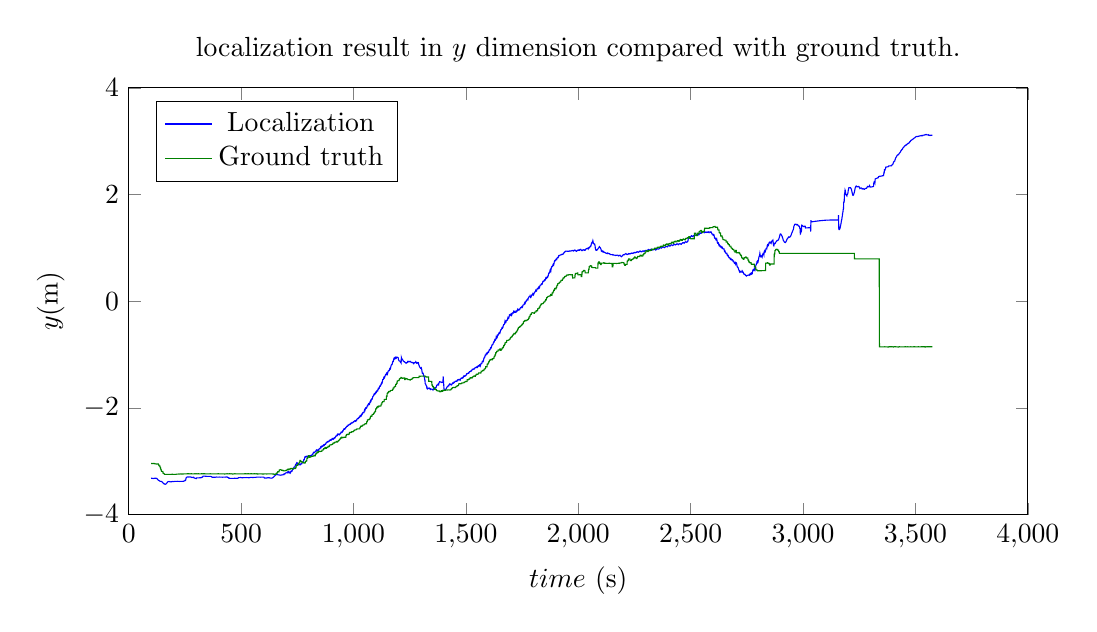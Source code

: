 % This file was created by matplotlib v0.1.0.
% Copyright (c) 2010--2014, Nico Schlömer <nico.schloemer@gmail.com>
% All rights reserved.
% 
% The lastest updates can be retrieved from
% 
% https://github.com/nschloe/matplotlib2tikz
% 
% where you can also submit bug reports and leavecomments.
% 
\begin{tikzpicture}

\begin{axis}[
title={localization result in $y$ dimension compared with ground truth.},
xlabel={$time$ (s)},
ylabel={$y$(m)},
xmin=0, xmax=4000,
ymin=-4, ymax=4,
axis on top,
width=13cm,
height=7cm,
legend style={at={(0.03,0.97)}, anchor=north west},
legend entries={{Localization},{Ground truth}}
]
\addplot [blue]
coordinates {
(100,-3.322)
(101,-3.32)
(102,-3.322)
(103,-3.322)
(104,-3.321)
(105,-3.322)
(106,-3.323)
(107,-3.324)
(108,-3.325)
(109,-3.324)
(110,-3.324)
(111,-3.323)
(112,-3.322)
(113,-3.322)
(114,-3.323)
(115,-3.321)
(116,-3.321)
(117,-3.323)
(118,-3.32)
(119,-3.321)
(120,-3.319)
(121,-3.319)
(122,-3.32)
(123,-3.321)
(124,-3.322)
(125,-3.324)
(126,-3.33)
(127,-3.333)
(128,-3.341)
(129,-3.346)
(130,-3.351)
(131,-3.354)
(132,-3.358)
(133,-3.358)
(134,-3.361)
(135,-3.364)
(136,-3.365)
(137,-3.369)
(138,-3.372)
(139,-3.373)
(140,-3.377)
(141,-3.379)
(142,-3.38)
(143,-3.38)
(144,-3.379)
(145,-3.381)
(146,-3.381)
(147,-3.383)
(148,-3.386)
(149,-3.391)
(150,-3.394)
(151,-3.4)
(152,-3.406)
(153,-3.41)
(154,-3.415)
(155,-3.42)
(156,-3.42)
(157,-3.424)
(158,-3.424)
(159,-3.427)
(160,-3.43)
(161,-3.432)
(162,-3.433)
(163,-3.432)
(164,-3.431)
(165,-3.429)
(166,-3.426)
(167,-3.423)
(168,-3.418)
(169,-3.413)
(170,-3.408)
(171,-3.402)
(172,-3.397)
(173,-3.392)
(174,-3.388)
(175,-3.384)
(176,-3.384)
(177,-3.383)
(178,-3.382)
(179,-3.382)
(180,-3.382)
(181,-3.384)
(182,-3.384)
(183,-3.386)
(184,-3.385)
(185,-3.386)
(186,-3.388)
(187,-3.388)
(188,-3.388)
(189,-3.387)
(190,-3.386)
(191,-3.386)
(192,-3.384)
(193,-3.383)
(194,-3.382)
(195,-3.382)
(196,-3.383)
(197,-3.383)
(198,-3.383)
(199,-3.383)
(200,-3.382)
(201,-3.382)
(202,-3.381)
(203,-3.38)
(204,-3.379)
(205,-3.379)
(206,-3.379)
(207,-3.378)
(208,-3.379)
(209,-3.379)
(210,-3.378)
(211,-3.378)
(212,-3.378)
(213,-3.378)
(214,-3.378)
(215,-3.378)
(216,-3.377)
(217,-3.378)
(218,-3.378)
(219,-3.378)
(220,-3.378)
(221,-3.378)
(222,-3.378)
(223,-3.378)
(224,-3.378)
(225,-3.379)
(226,-3.379)
(227,-3.38)
(228,-3.379)
(229,-3.38)
(230,-3.38)
(231,-3.38)
(232,-3.38)
(233,-3.38)
(234,-3.38)
(235,-3.38)
(236,-3.38)
(237,-3.379)
(238,-3.379)
(239,-3.379)
(240,-3.379)
(241,-3.378)
(242,-3.375)
(243,-3.376)
(244,-3.377)
(245,-3.375)
(246,-3.374)
(247,-3.371)
(248,-3.368)
(249,-3.367)
(250,-3.368)
(251,-3.358)
(252,-3.358)
(253,-3.358)
(254,-3.344)
(255,-3.317)
(256,-3.315)
(257,-3.303)
(258,-3.3)
(259,-3.298)
(260,-3.298)
(261,-3.296)
(262,-3.296)
(263,-3.296)
(264,-3.296)
(265,-3.296)
(266,-3.296)
(267,-3.295)
(268,-3.296)
(269,-3.296)
(270,-3.296)
(271,-3.295)
(272,-3.294)
(273,-3.295)
(274,-3.297)
(275,-3.298)
(276,-3.297)
(277,-3.298)
(278,-3.299)
(279,-3.3)
(280,-3.305)
(281,-3.304)
(282,-3.304)
(283,-3.304)
(284,-3.304)
(285,-3.303)
(286,-3.306)
(287,-3.306)
(288,-3.3)
(289,-3.3)
(290,-3.311)
(291,-3.313)
(292,-3.315)
(293,-3.316)
(294,-3.318)
(295,-3.32)
(296,-3.323)
(297,-3.324)
(298,-3.323)
(299,-3.323)
(300,-3.324)
(301,-3.324)
(302,-3.312)
(303,-3.312)
(304,-3.312)
(305,-3.312)
(306,-3.312)
(307,-3.312)
(308,-3.312)
(309,-3.312)
(310,-3.313)
(311,-3.313)
(312,-3.313)
(313,-3.313)
(314,-3.313)
(315,-3.311)
(316,-3.312)
(317,-3.312)
(318,-3.311)
(319,-3.311)
(320,-3.311)
(321,-3.31)
(322,-3.31)
(323,-3.305)
(324,-3.304)
(325,-3.302)
(326,-3.302)
(327,-3.298)
(328,-3.297)
(329,-3.296)
(330,-3.291)
(331,-3.281)
(332,-3.28)
(333,-3.28)
(334,-3.28)
(335,-3.28)
(336,-3.28)
(337,-3.281)
(338,-3.281)
(339,-3.281)
(340,-3.283)
(341,-3.282)
(342,-3.282)
(343,-3.283)
(344,-3.284)
(345,-3.283)
(346,-3.284)
(347,-3.285)
(348,-3.284)
(349,-3.284)
(350,-3.284)
(351,-3.285)
(352,-3.284)
(353,-3.284)
(354,-3.284)
(355,-3.284)
(356,-3.284)
(357,-3.285)
(358,-3.285)
(359,-3.284)
(360,-3.285)
(361,-3.285)
(362,-3.285)
(363,-3.285)
(364,-3.285)
(365,-3.286)
(366,-3.287)
(367,-3.289)
(368,-3.29)
(369,-3.295)
(370,-3.299)
(371,-3.3)
(372,-3.302)
(373,-3.301)
(374,-3.3)
(375,-3.3)
(376,-3.3)
(377,-3.301)
(378,-3.301)
(379,-3.3)
(380,-3.3)
(381,-3.301)
(382,-3.3)
(383,-3.301)
(384,-3.301)
(385,-3.301)
(386,-3.301)
(387,-3.3)
(388,-3.3)
(389,-3.3)
(390,-3.3)
(391,-3.297)
(392,-3.298)
(393,-3.299)
(394,-3.298)
(395,-3.298)
(396,-3.298)
(397,-3.299)
(398,-3.299)
(399,-3.299)
(400,-3.3)
(401,-3.299)
(402,-3.298)
(403,-3.299)
(404,-3.298)
(405,-3.297)
(406,-3.298)
(407,-3.298)
(408,-3.298)
(409,-3.298)
(410,-3.298)
(411,-3.298)
(412,-3.298)
(413,-3.298)
(414,-3.298)
(415,-3.299)
(416,-3.299)
(417,-3.3)
(418,-3.301)
(419,-3.3)
(420,-3.3)
(421,-3.3)
(422,-3.3)
(423,-3.3)
(424,-3.3)
(425,-3.3)
(426,-3.299)
(427,-3.298)
(428,-3.298)
(429,-3.299)
(430,-3.3)
(431,-3.298)
(432,-3.299)
(433,-3.297)
(434,-3.297)
(435,-3.297)
(436,-3.297)
(437,-3.296)
(438,-3.297)
(439,-3.298)
(440,-3.304)
(441,-3.307)
(442,-3.305)
(443,-3.308)
(444,-3.311)
(445,-3.311)
(446,-3.321)
(447,-3.321)
(448,-3.321)
(449,-3.321)
(450,-3.321)
(451,-3.322)
(452,-3.323)
(453,-3.323)
(454,-3.323)
(455,-3.323)
(456,-3.323)
(457,-3.322)
(458,-3.322)
(459,-3.322)
(460,-3.323)
(461,-3.322)
(462,-3.322)
(463,-3.322)
(464,-3.322)
(465,-3.322)
(466,-3.322)
(467,-3.322)
(468,-3.322)
(469,-3.321)
(470,-3.321)
(471,-3.321)
(472,-3.322)
(473,-3.321)
(474,-3.321)
(475,-3.322)
(476,-3.322)
(477,-3.322)
(478,-3.322)
(479,-3.322)
(480,-3.321)
(481,-3.321)
(482,-3.321)
(483,-3.321)
(484,-3.321)
(485,-3.321)
(486,-3.32)
(487,-3.316)
(488,-3.314)
(489,-3.309)
(490,-3.308)
(491,-3.309)
(492,-3.309)
(493,-3.309)
(494,-3.309)
(495,-3.309)
(496,-3.307)
(497,-3.307)
(498,-3.307)
(499,-3.307)
(500,-3.308)
(501,-3.308)
(502,-3.308)
(503,-3.31)
(504,-3.311)
(505,-3.31)
(506,-3.31)
(507,-3.311)
(508,-3.31)
(509,-3.308)
(510,-3.307)
(511,-3.308)
(512,-3.308)
(513,-3.308)
(514,-3.309)
(515,-3.309)
(516,-3.309)
(517,-3.309)
(518,-3.309)
(519,-3.308)
(520,-3.308)
(521,-3.308)
(522,-3.308)
(523,-3.308)
(524,-3.308)
(525,-3.307)
(526,-3.308)
(527,-3.309)
(528,-3.309)
(529,-3.309)
(530,-3.309)
(531,-3.309)
(532,-3.309)
(533,-3.31)
(534,-3.31)
(535,-3.31)
(536,-3.31)
(537,-3.309)
(538,-3.309)
(539,-3.307)
(540,-3.306)
(541,-3.305)
(542,-3.305)
(543,-3.304)
(544,-3.304)
(545,-3.304)
(546,-3.304)
(547,-3.305)
(548,-3.305)
(549,-3.306)
(550,-3.306)
(551,-3.306)
(552,-3.306)
(553,-3.306)
(554,-3.306)
(555,-3.305)
(556,-3.305)
(557,-3.305)
(558,-3.305)
(559,-3.305)
(560,-3.305)
(561,-3.305)
(562,-3.305)
(563,-3.305)
(564,-3.305)
(565,-3.304)
(566,-3.303)
(567,-3.301)
(568,-3.299)
(569,-3.299)
(570,-3.299)
(571,-3.299)
(572,-3.3)
(573,-3.299)
(574,-3.299)
(575,-3.299)
(576,-3.299)
(577,-3.299)
(578,-3.299)
(579,-3.3)
(580,-3.3)
(581,-3.299)
(582,-3.299)
(583,-3.299)
(584,-3.299)
(585,-3.299)
(586,-3.3)
(587,-3.298)
(588,-3.298)
(589,-3.299)
(590,-3.299)
(591,-3.3)
(592,-3.3)
(593,-3.3)
(594,-3.3)
(595,-3.3)
(596,-3.3)
(597,-3.3)
(598,-3.3)
(599,-3.3)
(600,-3.3)
(601,-3.3)
(602,-3.303)
(603,-3.314)
(604,-3.316)
(605,-3.317)
(606,-3.317)
(607,-3.316)
(608,-3.317)
(609,-3.317)
(610,-3.317)
(611,-3.316)
(612,-3.316)
(613,-3.315)
(614,-3.316)
(615,-3.314)
(616,-3.313)
(617,-3.312)
(618,-3.311)
(619,-3.312)
(620,-3.312)
(621,-3.312)
(622,-3.31)
(623,-3.311)
(624,-3.311)
(625,-3.31)
(626,-3.312)
(627,-3.314)
(628,-3.315)
(629,-3.316)
(630,-3.316)
(631,-3.318)
(632,-3.318)
(633,-3.318)
(634,-3.318)
(635,-3.319)
(636,-3.318)
(637,-3.317)
(638,-3.315)
(639,-3.313)
(640,-3.311)
(641,-3.31)
(642,-3.306)
(643,-3.302)
(644,-3.299)
(645,-3.294)
(646,-3.29)
(647,-3.284)
(648,-3.281)
(649,-3.277)
(650,-3.274)
(651,-3.268)
(652,-3.265)
(653,-3.262)
(654,-3.259)
(655,-3.256)
(656,-3.254)
(657,-3.251)
(658,-3.249)
(659,-3.249)
(660,-3.249)
(661,-3.249)
(662,-3.251)
(663,-3.252)
(664,-3.255)
(665,-3.256)
(666,-3.256)
(667,-3.256)
(668,-3.257)
(669,-3.259)
(670,-3.259)
(671,-3.261)
(672,-3.261)
(673,-3.262)
(674,-3.263)
(675,-3.261)
(676,-3.261)
(677,-3.26)
(678,-3.26)
(679,-3.26)
(680,-3.26)
(681,-3.26)
(682,-3.259)
(683,-3.257)
(684,-3.257)
(685,-3.255)
(686,-3.253)
(687,-3.251)
(688,-3.247)
(689,-3.251)
(690,-3.253)
(691,-3.246)
(692,-3.238)
(693,-3.236)
(694,-3.237)
(695,-3.239)
(696,-3.232)
(697,-3.226)
(698,-3.221)
(699,-3.218)
(700,-3.218)
(701,-3.22)
(702,-3.22)
(703,-3.217)
(704,-3.212)
(705,-3.204)
(706,-3.203)
(707,-3.215)
(708,-3.211)
(709,-3.202)
(710,-3.209)
(711,-3.201)
(712,-3.199)
(713,-3.203)
(714,-3.217)
(715,-3.22)
(716,-3.211)
(717,-3.204)
(718,-3.201)
(719,-3.205)
(720,-3.216)
(721,-3.206)
(722,-3.194)
(723,-3.185)
(724,-3.185)
(725,-3.189)
(726,-3.19)
(727,-3.179)
(728,-3.167)
(729,-3.16)
(730,-3.151)
(731,-3.154)
(732,-3.151)
(733,-3.134)
(734,-3.129)
(735,-3.119)
(736,-3.11)
(737,-3.111)
(738,-3.112)
(739,-3.11)
(740,-3.1)
(741,-3.08)
(742,-3.069)
(743,-3.062)
(744,-3.058)
(745,-3.059)
(746,-3.047)
(747,-3.036)
(748,-3.026)
(749,-3.027)
(750,-3.034)
(751,-3.042)
(752,-3.05)
(753,-3.054)
(754,-3.051)
(755,-3.051)
(756,-3.056)
(757,-3.066)
(758,-3.061)
(759,-3.064)
(760,-3.06)
(761,-3.058)
(762,-3.062)
(763,-3.067)
(764,-3.067)
(765,-3.058)
(766,-3.051)
(767,-3.046)
(768,-3.045)
(769,-3.046)
(770,-3.049)
(771,-3.043)
(772,-3.029)
(773,-3.021)
(774,-3.022)
(775,-3.02)
(776,-3.01)
(777,-3.001)
(778,-2.987)
(779,-2.974)
(780,-2.976)
(781,-2.97)
(782,-2.956)
(783,-2.936)
(784,-2.922)
(785,-2.914)
(786,-2.912)
(787,-2.914)
(788,-2.921)
(789,-2.923)
(790,-2.919)
(791,-2.914)
(792,-2.908)
(793,-2.91)
(794,-2.912)
(795,-2.922)
(796,-2.91)
(797,-2.903)
(798,-2.902)
(799,-2.902)
(800,-2.908)
(801,-2.911)
(802,-2.91)
(803,-2.907)
(804,-2.9)
(805,-2.898)
(806,-2.911)
(807,-2.902)
(808,-2.898)
(809,-2.897)
(810,-2.892)
(811,-2.892)
(812,-2.891)
(813,-2.905)
(814,-2.902)
(815,-2.892)
(816,-2.875)
(817,-2.87)
(818,-2.871)
(819,-2.872)
(820,-2.859)
(821,-2.847)
(822,-2.836)
(823,-2.83)
(824,-2.83)
(825,-2.833)
(826,-2.837)
(827,-2.839)
(828,-2.835)
(829,-2.824)
(830,-2.819)
(831,-2.82)
(832,-2.812)
(833,-2.803)
(834,-2.794)
(835,-2.789)
(836,-2.791)
(837,-2.795)
(838,-2.806)
(839,-2.804)
(840,-2.799)
(841,-2.79)
(842,-2.787)
(843,-2.786)
(844,-2.797)
(845,-2.795)
(846,-2.781)
(847,-2.771)
(848,-2.766)
(849,-2.764)
(850,-2.767)
(851,-2.767)
(852,-2.755)
(853,-2.742)
(854,-2.733)
(855,-2.739)
(856,-2.743)
(857,-2.731)
(858,-2.725)
(859,-2.718)
(860,-2.713)
(861,-2.713)
(862,-2.717)
(863,-2.723)
(864,-2.717)
(865,-2.706)
(866,-2.699)
(867,-2.695)
(868,-2.698)
(869,-2.705)
(870,-2.701)
(871,-2.695)
(872,-2.686)
(873,-2.682)
(874,-2.68)
(875,-2.683)
(876,-2.682)
(877,-2.672)
(878,-2.656)
(879,-2.651)
(880,-2.655)
(881,-2.654)
(882,-2.647)
(883,-2.643)
(884,-2.632)
(885,-2.631)
(886,-2.633)
(887,-2.639)
(888,-2.638)
(889,-2.635)
(890,-2.626)
(891,-2.619)
(892,-2.614)
(893,-2.619)
(894,-2.613)
(895,-2.61)
(896,-2.604)
(897,-2.598)
(898,-2.601)
(899,-2.605)
(900,-2.608)
(901,-2.603)
(902,-2.6)
(903,-2.592)
(904,-2.585)
(905,-2.592)
(906,-2.589)
(907,-2.587)
(908,-2.577)
(909,-2.57)
(910,-2.571)
(911,-2.573)
(912,-2.584)
(913,-2.579)
(914,-2.575)
(915,-2.565)
(916,-2.557)
(917,-2.556)
(918,-2.56)
(919,-2.552)
(920,-2.545)
(921,-2.535)
(922,-2.528)
(923,-2.525)
(924,-2.526)
(925,-2.527)
(926,-2.52)
(927,-2.509)
(928,-2.5)
(929,-2.512)
(930,-2.506)
(931,-2.499)
(932,-2.497)
(933,-2.493)
(934,-2.489)
(935,-2.491)
(936,-2.496)
(937,-2.504)
(938,-2.5)
(939,-2.495)
(940,-2.488)
(941,-2.484)
(942,-2.483)
(943,-2.478)
(944,-2.464)
(945,-2.455)
(946,-2.45)
(947,-2.45)
(948,-2.451)
(949,-2.457)
(950,-2.453)
(951,-2.448)
(952,-2.434)
(953,-2.427)
(954,-2.43)
(955,-2.417)
(956,-2.407)
(957,-2.399)
(958,-2.392)
(959,-2.393)
(960,-2.401)
(961,-2.401)
(962,-2.399)
(963,-2.392)
(964,-2.377)
(965,-2.37)
(966,-2.368)
(967,-2.37)
(968,-2.362)
(969,-2.351)
(970,-2.346)
(971,-2.346)
(972,-2.347)
(973,-2.347)
(974,-2.343)
(975,-2.337)
(976,-2.324)
(977,-2.325)
(978,-2.327)
(979,-2.321)
(980,-2.319)
(981,-2.312)
(982,-2.306)
(983,-2.306)
(984,-2.308)
(985,-2.311)
(986,-2.306)
(987,-2.298)
(988,-2.289)
(989,-2.29)
(990,-2.292)
(991,-2.285)
(992,-2.282)
(993,-2.275)
(994,-2.273)
(995,-2.273)
(996,-2.281)
(997,-2.278)
(998,-2.275)
(999,-2.267)
(1000,-2.262)
(1001,-2.263)
(1002,-2.262)
(1003,-2.255)
(1004,-2.249)
(1005,-2.243)
(1006,-2.242)
(1007,-2.241)
(1008,-2.251)
(1009,-2.253)
(1010,-2.254)
(1011,-2.241)
(1012,-2.232)
(1013,-2.229)
(1014,-2.233)
(1015,-2.222)
(1016,-2.215)
(1017,-2.203)
(1018,-2.2)
(1019,-2.198)
(1020,-2.203)
(1021,-2.204)
(1022,-2.2)
(1023,-2.188)
(1024,-2.177)
(1025,-2.176)
(1026,-2.179)
(1027,-2.17)
(1028,-2.162)
(1029,-2.149)
(1030,-2.145)
(1031,-2.143)
(1032,-2.148)
(1033,-2.16)
(1034,-2.155)
(1035,-2.142)
(1036,-2.124)
(1037,-2.114)
(1038,-2.115)
(1039,-2.12)
(1040,-2.111)
(1041,-2.098)
(1042,-2.088)
(1043,-2.084)
(1044,-2.084)
(1045,-2.089)
(1046,-2.09)
(1047,-2.083)
(1048,-2.06)
(1049,-2.042)
(1050,-2.05)
(1051,-2.053)
(1052,-2.033)
(1053,-2.022)
(1054,-2.001)
(1055,-1.997)
(1056,-1.995)
(1057,-1.996)
(1058,-2.005)
(1059,-2.0)
(1060,-1.983)
(1061,-1.97)
(1062,-1.959)
(1063,-1.964)
(1064,-1.963)
(1065,-1.947)
(1066,-1.933)
(1067,-1.921)
(1068,-1.917)
(1069,-1.916)
(1070,-1.928)
(1071,-1.932)
(1072,-1.916)
(1073,-1.896)
(1074,-1.886)
(1075,-1.875)
(1076,-1.89)
(1077,-1.885)
(1078,-1.874)
(1079,-1.856)
(1080,-1.842)
(1081,-1.835)
(1082,-1.83)
(1083,-1.834)
(1084,-1.826)
(1085,-1.805)
(1086,-1.785)
(1087,-1.783)
(1088,-1.781)
(1089,-1.774)
(1090,-1.763)
(1091,-1.75)
(1092,-1.739)
(1093,-1.733)
(1094,-1.736)
(1095,-1.746)
(1096,-1.742)
(1097,-1.731)
(1098,-1.712)
(1099,-1.706)
(1100,-1.702)
(1101,-1.714)
(1102,-1.71)
(1103,-1.7)
(1104,-1.681)
(1105,-1.674)
(1106,-1.672)
(1107,-1.669)
(1108,-1.675)
(1109,-1.659)
(1110,-1.64)
(1111,-1.63)
(1112,-1.629)
(1113,-1.643)
(1114,-1.639)
(1115,-1.62)
(1116,-1.602)
(1117,-1.591)
(1118,-1.587)
(1119,-1.584)
(1120,-1.589)
(1121,-1.581)
(1122,-1.57)
(1123,-1.551)
(1124,-1.546)
(1125,-1.535)
(1126,-1.546)
(1127,-1.541)
(1128,-1.523)
(1129,-1.506)
(1130,-1.47)
(1131,-1.468)
(1132,-1.463)
(1133,-1.464)
(1134,-1.451)
(1135,-1.428)
(1136,-1.422)
(1137,-1.429)
(1138,-1.434)
(1139,-1.422)
(1140,-1.412)
(1141,-1.394)
(1142,-1.382)
(1143,-1.376)
(1144,-1.371)
(1145,-1.376)
(1146,-1.378)
(1147,-1.365)
(1148,-1.345)
(1149,-1.342)
(1150,-1.352)
(1151,-1.364)
(1152,-1.349)
(1153,-1.336)
(1154,-1.32)
(1155,-1.307)
(1156,-1.304)
(1157,-1.3)
(1158,-1.305)
(1159,-1.303)
(1160,-1.286)
(1161,-1.27)
(1162,-1.26)
(1163,-1.262)
(1164,-1.268)
(1165,-1.253)
(1166,-1.232)
(1167,-1.217)
(1168,-1.2)
(1169,-1.196)
(1170,-1.188)
(1171,-1.19)
(1172,-1.183)
(1173,-1.166)
(1174,-1.145)
(1175,-1.13)
(1176,-1.131)
(1177,-1.131)
(1178,-1.113)
(1179,-1.091)
(1180,-1.076)
(1181,-1.067)
(1182,-1.078)
(1183,-1.08)
(1184,-1.084)
(1185,-1.08)
(1186,-1.07)
(1187,-1.051)
(1188,-1.048)
(1189,-1.066)
(1190,-1.07)
(1191,-1.064)
(1192,-1.055)
(1193,-1.051)
(1194,-1.051)
(1195,-1.05)
(1196,-1.053)
(1197,-1.056)
(1198,-1.059)
(1199,-1.061)
(1200,-1.091)
(1201,-1.102)
(1202,-1.109)
(1203,-1.118)
(1204,-1.12)
(1205,-1.122)
(1206,-1.123)
(1207,-1.127)
(1208,-1.139)
(1209,-1.143)
(1210,-1.149)
(1211,-1.152)
(1212,-1.159)
(1213,-1.058)
(1214,-1.072)
(1215,-1.073)
(1216,-1.084)
(1217,-1.091)
(1218,-1.095)
(1219,-1.1)
(1220,-1.106)
(1221,-1.118)
(1222,-1.124)
(1223,-1.127)
(1224,-1.132)
(1225,-1.132)
(1226,-1.133)
(1227,-1.135)
(1228,-1.14)
(1229,-1.146)
(1230,-1.146)
(1231,-1.151)
(1232,-1.152)
(1233,-1.154)
(1234,-1.164)
(1235,-1.16)
(1236,-1.152)
(1237,-1.151)
(1238,-1.149)
(1239,-1.15)
(1240,-1.151)
(1241,-1.132)
(1242,-1.135)
(1243,-1.133)
(1244,-1.133)
(1245,-1.13)
(1246,-1.134)
(1247,-1.138)
(1248,-1.134)
(1249,-1.13)
(1250,-1.131)
(1251,-1.131)
(1252,-1.131)
(1253,-1.129)
(1254,-1.135)
(1255,-1.141)
(1256,-1.144)
(1257,-1.144)
(1258,-1.147)
(1259,-1.151)
(1260,-1.15)
(1261,-1.15)
(1262,-1.149)
(1263,-1.153)
(1264,-1.149)
(1265,-1.151)
(1266,-1.157)
(1267,-1.164)
(1268,-1.171)
(1269,-1.164)
(1270,-1.161)
(1271,-1.151)
(1272,-1.151)
(1273,-1.15)
(1274,-1.148)
(1275,-1.15)
(1276,-1.15)
(1277,-1.139)
(1278,-1.149)
(1279,-1.153)
(1280,-1.151)
(1281,-1.162)
(1282,-1.159)
(1283,-1.157)
(1284,-1.152)
(1285,-1.151)
(1286,-1.163)
(1287,-1.166)
(1288,-1.164)
(1289,-1.159)
(1290,-1.181)
(1291,-1.198)
(1292,-1.206)
(1293,-1.218)
(1294,-1.229)
(1295,-1.236)
(1296,-1.243)
(1297,-1.246)
(1298,-1.258)
(1299,-1.261)
(1300,-1.263)
(1301,-1.263)
(1302,-1.255)
(1303,-1.273)
(1304,-1.291)
(1305,-1.316)
(1306,-1.35)
(1307,-1.354)
(1308,-1.352)
(1309,-1.349)
(1310,-1.355)
(1311,-1.371)
(1312,-1.396)
(1313,-1.403)
(1314,-1.403)
(1315,-1.422)
(1316,-1.443)
(1317,-1.475)
(1318,-1.479)
(1319,-1.547)
(1320,-1.55)
(1321,-1.55)
(1322,-1.568)
(1323,-1.577)
(1324,-1.588)
(1325,-1.595)
(1326,-1.617)
(1327,-1.611)
(1328,-1.627)
(1329,-1.648)
(1330,-1.647)
(1331,-1.643)
(1332,-1.639)
(1333,-1.636)
(1334,-1.632)
(1335,-1.628)
(1336,-1.626)
(1337,-1.631)
(1338,-1.638)
(1339,-1.64)
(1340,-1.642)
(1341,-1.651)
(1342,-1.655)
(1343,-1.647)
(1344,-1.644)
(1345,-1.648)
(1346,-1.649)
(1347,-1.649)
(1348,-1.65)
(1349,-1.653)
(1350,-1.651)
(1351,-1.655)
(1352,-1.655)
(1353,-1.656)
(1354,-1.665)
(1355,-1.658)
(1356,-1.649)
(1357,-1.639)
(1358,-1.639)
(1359,-1.641)
(1360,-1.641)
(1361,-1.645)
(1362,-1.637)
(1363,-1.629)
(1364,-1.621)
(1365,-1.622)
(1366,-1.627)
(1367,-1.624)
(1368,-1.608)
(1369,-1.598)
(1370,-1.58)
(1371,-1.575)
(1372,-1.569)
(1373,-1.569)
(1374,-1.571)
(1375,-1.568)
(1376,-1.554)
(1377,-1.55)
(1378,-1.554)
(1379,-1.562)
(1380,-1.542)
(1381,-1.527)
(1382,-1.517)
(1383,-1.51)
(1384,-1.509)
(1385,-1.511)
(1386,-1.517)
(1387,-1.517)
(1388,-1.516)
(1389,-1.515)
(1390,-1.518)
(1391,-1.521)
(1392,-1.52)
(1393,-1.523)
(1394,-1.521)
(1395,-1.521)
(1396,-1.523)
(1397,-1.525)
(1398,-1.525)
(1399,-1.412)
(1400,-1.474)
(1401,-1.535)
(1402,-1.599)
(1403,-1.654)
(1404,-1.669)
(1405,-1.669)
(1406,-1.672)
(1407,-1.669)
(1408,-1.667)
(1409,-1.659)
(1410,-1.657)
(1411,-1.647)
(1412,-1.643)
(1413,-1.636)
(1414,-1.63)
(1415,-1.622)
(1416,-1.614)
(1417,-1.605)
(1418,-1.599)
(1419,-1.599)
(1420,-1.601)
(1421,-1.596)
(1422,-1.582)
(1423,-1.576)
(1424,-1.574)
(1425,-1.578)
(1426,-1.567)
(1427,-1.557)
(1428,-1.554)
(1429,-1.549)
(1430,-1.553)
(1431,-1.561)
(1432,-1.565)
(1433,-1.566)
(1434,-1.565)
(1435,-1.559)
(1436,-1.559)
(1437,-1.566)
(1438,-1.557)
(1439,-1.549)
(1440,-1.538)
(1441,-1.532)
(1442,-1.533)
(1443,-1.537)
(1444,-1.539)
(1445,-1.534)
(1446,-1.527)
(1447,-1.519)
(1448,-1.522)
(1449,-1.523)
(1450,-1.519)
(1451,-1.512)
(1452,-1.508)
(1453,-1.501)
(1454,-1.5)
(1455,-1.502)
(1456,-1.503)
(1457,-1.502)
(1458,-1.502)
(1459,-1.497)
(1460,-1.491)
(1461,-1.486)
(1462,-1.495)
(1463,-1.494)
(1464,-1.483)
(1465,-1.471)
(1466,-1.469)
(1467,-1.469)
(1468,-1.47)
(1469,-1.474)
(1470,-1.475)
(1471,-1.476)
(1472,-1.471)
(1473,-1.467)
(1474,-1.471)
(1475,-1.477)
(1476,-1.464)
(1477,-1.458)
(1478,-1.448)
(1479,-1.442)
(1480,-1.441)
(1481,-1.444)
(1482,-1.445)
(1483,-1.444)
(1484,-1.442)
(1485,-1.435)
(1486,-1.431)
(1487,-1.438)
(1488,-1.433)
(1489,-1.42)
(1490,-1.411)
(1491,-1.401)
(1492,-1.399)
(1493,-1.4)
(1494,-1.409)
(1495,-1.407)
(1496,-1.407)
(1497,-1.4)
(1498,-1.394)
(1499,-1.392)
(1500,-1.393)
(1501,-1.386)
(1502,-1.377)
(1503,-1.365)
(1504,-1.359)
(1505,-1.359)
(1506,-1.362)
(1507,-1.363)
(1508,-1.36)
(1509,-1.356)
(1510,-1.348)
(1511,-1.345)
(1512,-1.353)
(1513,-1.352)
(1514,-1.339)
(1515,-1.329)
(1516,-1.32)
(1517,-1.32)
(1518,-1.32)
(1519,-1.321)
(1520,-1.317)
(1521,-1.316)
(1522,-1.311)
(1523,-1.305)
(1524,-1.306)
(1525,-1.308)
(1526,-1.301)
(1527,-1.292)
(1528,-1.281)
(1529,-1.274)
(1530,-1.274)
(1531,-1.279)
(1532,-1.28)
(1533,-1.278)
(1534,-1.274)
(1535,-1.268)
(1536,-1.266)
(1537,-1.27)
(1538,-1.271)
(1539,-1.264)
(1540,-1.252)
(1541,-1.246)
(1542,-1.242)
(1543,-1.242)
(1544,-1.247)
(1545,-1.247)
(1546,-1.245)
(1547,-1.243)
(1548,-1.234)
(1549,-1.237)
(1550,-1.244)
(1551,-1.245)
(1552,-1.236)
(1553,-1.22)
(1554,-1.216)
(1555,-1.21)
(1556,-1.208)
(1557,-1.213)
(1558,-1.22)
(1559,-1.216)
(1560,-1.202)
(1561,-1.193)
(1562,-1.195)
(1563,-1.208)
(1564,-1.217)
(1565,-1.206)
(1566,-1.192)
(1567,-1.172)
(1568,-1.165)
(1569,-1.165)
(1570,-1.164)
(1571,-1.166)
(1572,-1.154)
(1573,-1.133)
(1574,-1.125)
(1575,-1.126)
(1576,-1.133)
(1577,-1.134)
(1578,-1.115)
(1579,-1.096)
(1580,-1.075)
(1581,-1.064)
(1582,-1.055)
(1583,-1.057)
(1584,-1.047)
(1585,-1.033)
(1586,-1.015)
(1587,-1.019)
(1588,-1.019)
(1589,-1.008)
(1590,-0.995)
(1591,-0.98)
(1592,-0.973)
(1593,-0.974)
(1594,-0.976)
(1595,-0.985)
(1596,-0.979)
(1597,-0.965)
(1598,-0.955)
(1599,-0.952)
(1600,-0.962)
(1601,-0.961)
(1602,-0.943)
(1603,-0.926)
(1604,-0.912)
(1605,-0.909)
(1606,-0.91)
(1607,-0.913)
(1608,-0.904)
(1609,-0.882)
(1610,-0.872)
(1611,-0.875)
(1612,-0.88)
(1613,-0.87)
(1614,-0.856)
(1615,-0.838)
(1616,-0.827)
(1617,-0.817)
(1618,-0.817)
(1619,-0.817)
(1620,-0.811)
(1621,-0.8)
(1622,-0.783)
(1623,-0.78)
(1624,-0.767)
(1625,-0.77)
(1626,-0.765)
(1627,-0.75)
(1628,-0.73)
(1629,-0.721)
(1630,-0.728)
(1631,-0.73)
(1632,-0.718)
(1633,-0.711)
(1634,-0.694)
(1635,-0.671)
(1636,-0.687)
(1637,-0.695)
(1638,-0.69)
(1639,-0.683)
(1640,-0.667)
(1641,-0.651)
(1642,-0.629)
(1643,-0.626)
(1644,-0.621)
(1645,-0.626)
(1646,-0.612)
(1647,-0.601)
(1648,-0.59)
(1649,-0.588)
(1650,-0.596)
(1651,-0.602)
(1652,-0.59)
(1653,-0.573)
(1654,-0.553)
(1655,-0.538)
(1656,-0.536)
(1657,-0.535)
(1658,-0.534)
(1659,-0.523)
(1660,-0.511)
(1661,-0.49)
(1662,-0.489)
(1663,-0.49)
(1664,-0.498)
(1665,-0.489)
(1666,-0.467)
(1667,-0.453)
(1668,-0.44)
(1669,-0.438)
(1670,-0.438)
(1671,-0.434)
(1672,-0.422)
(1673,-0.402)
(1674,-0.379)
(1675,-0.395)
(1676,-0.406)
(1677,-0.406)
(1678,-0.395)
(1679,-0.381)
(1680,-0.363)
(1681,-0.359)
(1682,-0.354)
(1683,-0.354)
(1684,-0.356)
(1685,-0.35)
(1686,-0.329)
(1687,-0.313)
(1688,-0.324)
(1689,-0.326)
(1690,-0.325)
(1691,-0.314)
(1692,-0.294)
(1693,-0.281)
(1694,-0.257)
(1695,-0.26)
(1696,-0.268)
(1697,-0.269)
(1698,-0.261)
(1699,-0.254)
(1700,-0.243)
(1701,-0.239)
(1702,-0.256)
(1703,-0.267)
(1704,-0.261)
(1705,-0.249)
(1706,-0.229)
(1707,-0.221)
(1708,-0.218)
(1709,-0.217)
(1710,-0.222)
(1711,-0.222)
(1712,-0.202)
(1713,-0.189)
(1714,-0.194)
(1715,-0.203)
(1716,-0.196)
(1717,-0.19)
(1718,-0.188)
(1719,-0.209)
(1720,-0.21)
(1721,-0.211)
(1722,-0.211)
(1723,-0.209)
(1724,-0.196)
(1725,-0.183)
(1726,-0.183)
(1727,-0.18)
(1728,-0.184)
(1729,-0.17)
(1730,-0.155)
(1731,-0.163)
(1732,-0.157)
(1733,-0.16)
(1734,-0.167)
(1735,-0.169)
(1736,-0.162)
(1737,-0.149)
(1738,-0.151)
(1739,-0.157)
(1740,-0.152)
(1741,-0.141)
(1742,-0.13)
(1743,-0.124)
(1744,-0.118)
(1745,-0.118)
(1746,-0.123)
(1747,-0.12)
(1748,-0.114)
(1749,-0.104)
(1750,-0.096)
(1751,-0.094)
(1752,-0.105)
(1753,-0.093)
(1754,-0.076)
(1755,-0.069)
(1756,-0.068)
(1757,-0.068)
(1758,-0.067)
(1759,-0.061)
(1760,-0.047)
(1761,-0.036)
(1762,-0.053)
(1763,-0.051)
(1764,-0.04)
(1765,-0.027)
(1766,-0.016)
(1767,-0.001)
(1768,-0.003)
(1769,0.003)
(1770,0.005)
(1771,0.016)
(1772,0.029)
(1773,0.035)
(1774,0.038)
(1775,0.034)
(1776,0.029)
(1777,0.045)
(1778,0.063)
(1779,0.073)
(1780,0.078)
(1781,0.08)
(1782,0.084)
(1783,0.086)
(1784,0.089)
(1785,0.099)
(1786,0.084)
(1787,0.074)
(1788,0.067)
(1789,0.071)
(1790,0.081)
(1791,0.092)
(1792,0.112)
(1793,0.116)
(1794,0.117)
(1795,0.116)
(1796,0.116)
(1797,0.131)
(1798,0.142)
(1799,0.136)
(1800,0.129)
(1801,0.119)
(1802,0.128)
(1803,0.14)
(1804,0.155)
(1805,0.166)
(1806,0.17)
(1807,0.172)
(1808,0.173)
(1809,0.179)
(1810,0.188)
(1811,0.202)
(1812,0.194)
(1813,0.187)
(1814,0.188)
(1815,0.202)
(1816,0.216)
(1817,0.232)
(1818,0.237)
(1819,0.233)
(1820,0.233)
(1821,0.233)
(1822,0.242)
(1823,0.253)
(1824,0.262)
(1825,0.253)
(1826,0.243)
(1827,0.248)
(1828,0.259)
(1829,0.284)
(1830,0.295)
(1831,0.3)
(1832,0.301)
(1833,0.302)
(1834,0.302)
(1835,0.311)
(1836,0.324)
(1837,0.321)
(1838,0.316)
(1839,0.318)
(1840,0.329)
(1841,0.343)
(1842,0.364)
(1843,0.373)
(1844,0.374)
(1845,0.374)
(1846,0.371)
(1847,0.374)
(1848,0.381)
(1849,0.395)
(1850,0.4)
(1851,0.396)
(1852,0.391)
(1853,0.396)
(1854,0.416)
(1855,0.426)
(1856,0.442)
(1857,0.44)
(1858,0.431)
(1859,0.427)
(1860,0.433)
(1861,0.444)
(1862,0.46)
(1863,0.467)
(1864,0.468)
(1865,0.46)
(1866,0.469)
(1867,0.489)
(1868,0.511)
(1869,0.525)
(1870,0.532)
(1871,0.535)
(1872,0.533)
(1873,0.543)
(1874,0.563)
(1875,0.587)
(1876,0.594)
(1877,0.579)
(1878,0.567)
(1879,0.596)
(1880,0.621)
(1881,0.64)
(1882,0.65)
(1883,0.653)
(1884,0.656)
(1885,0.652)
(1886,0.659)
(1887,0.677)
(1888,0.692)
(1889,0.698)
(1890,0.694)
(1891,0.685)
(1892,0.703)
(1893,0.729)
(1894,0.743)
(1895,0.758)
(1896,0.765)
(1897,0.765)
(1898,0.758)
(1899,0.759)
(1900,0.775)
(1901,0.788)
(1902,0.79)
(1903,0.781)
(1904,0.78)
(1905,0.8)
(1906,0.808)
(1907,0.818)
(1908,0.82)
(1909,0.818)
(1910,0.825)
(1911,0.821)
(1912,0.828)
(1913,0.851)
(1914,0.857)
(1915,0.857)
(1916,0.854)
(1917,0.854)
(1918,0.861)
(1919,0.865)
(1920,0.865)
(1921,0.868)
(1922,0.869)
(1923,0.87)
(1924,0.869)
(1925,0.872)
(1926,0.876)
(1927,0.88)
(1928,0.879)
(1929,0.876)
(1930,0.877)
(1931,0.878)
(1932,0.884)
(1933,0.889)
(1934,0.888)
(1935,0.898)
(1936,0.907)
(1937,0.909)
(1938,0.915)
(1939,0.919)
(1940,0.922)
(1941,0.929)
(1942,0.93)
(1943,0.937)
(1944,0.938)
(1945,0.938)
(1946,0.938)
(1947,0.939)
(1948,0.939)
(1949,0.939)
(1950,0.935)
(1951,0.935)
(1952,0.936)
(1953,0.937)
(1954,0.937)
(1955,0.936)
(1956,0.936)
(1957,0.935)
(1958,0.936)
(1959,0.936)
(1960,0.937)
(1961,0.941)
(1962,0.941)
(1963,0.942)
(1964,0.942)
(1965,0.942)
(1966,0.942)
(1967,0.942)
(1968,0.942)
(1969,0.943)
(1970,0.945)
(1971,0.948)
(1972,0.95)
(1973,0.95)
(1974,0.95)
(1975,0.947)
(1976,0.945)
(1977,0.946)
(1978,0.945)
(1979,0.941)
(1980,0.947)
(1981,0.952)
(1982,0.955)
(1983,0.953)
(1984,0.956)
(1985,0.959)
(1986,0.955)
(1987,0.953)
(1988,0.947)
(1989,0.944)
(1990,0.941)
(1991,0.937)
(1992,0.936)
(1993,0.94)
(1994,0.946)
(1995,0.948)
(1996,0.948)
(1997,0.952)
(1998,0.958)
(1999,0.959)
(2000,0.959)
(2001,0.957)
(2002,0.96)
(2003,0.959)
(2004,0.954)
(2005,0.954)
(2006,0.961)
(2007,0.968)
(2008,0.969)
(2009,0.966)
(2010,0.97)
(2011,0.972)
(2012,0.965)
(2013,0.96)
(2014,0.958)
(2015,0.952)
(2016,0.949)
(2017,0.947)
(2018,0.948)
(2019,0.954)
(2020,0.96)
(2021,0.96)
(2022,0.959)
(2023,0.964)
(2024,0.966)
(2025,0.963)
(2026,0.962)
(2027,0.955)
(2028,0.952)
(2029,0.952)
(2030,0.952)
(2031,0.958)
(2032,0.968)
(2033,0.975)
(2034,0.979)
(2035,0.978)
(2036,0.981)
(2037,0.986)
(2038,0.988)
(2039,0.989)
(2040,0.991)
(2041,0.993)
(2042,0.991)
(2043,0.985)
(2044,0.979)
(2045,0.995)
(2046,1.003)
(2047,1.006)
(2048,1.001)
(2049,0.998)
(2050,0.999)
(2051,1.01)
(2052,1.022)
(2053,1.026)
(2054,1.022)
(2055,1.023)
(2056,1.03)
(2057,1.05)
(2058,1.07)
(2059,1.086)
(2060,1.093)
(2061,1.1)
(2062,1.092)
(2063,1.091)
(2064,1.116)
(2065,1.134)
(2066,1.116)
(2067,1.09)
(2068,1.081)
(2069,1.075)
(2070,1.075)
(2071,1.073)
(2072,1.072)
(2073,1.072)
(2074,1.045)
(2075,1.037)
(2076,0.988)
(2077,0.978)
(2078,0.962)
(2079,0.963)
(2080,0.955)
(2081,0.956)
(2082,0.955)
(2083,0.961)
(2084,0.964)
(2085,0.965)
(2086,0.975)
(2087,0.979)
(2088,0.983)
(2089,0.989)
(2090,0.996)
(2091,0.999)
(2092,1.008)
(2093,1.014)
(2094,1.022)
(2095,1.016)
(2096,1.009)
(2097,1.006)
(2098,1.004)
(2099,0.994)
(2100,0.981)
(2101,0.978)
(2102,0.963)
(2103,0.94)
(2104,0.944)
(2105,0.943)
(2106,0.946)
(2107,0.941)
(2108,0.925)
(2109,0.925)
(2110,0.923)
(2111,0.936)
(2112,0.934)
(2113,0.929)
(2114,0.926)
(2115,0.917)
(2116,0.916)
(2117,0.916)
(2118,0.914)
(2119,0.912)
(2120,0.909)
(2121,0.904)
(2122,0.902)
(2123,0.9)
(2124,0.898)
(2125,0.897)
(2126,0.896)
(2127,0.896)
(2128,0.893)
(2129,0.904)
(2130,0.904)
(2131,0.903)
(2132,0.901)
(2133,0.901)
(2134,0.893)
(2135,0.893)
(2136,0.893)
(2137,0.893)
(2138,0.892)
(2139,0.891)
(2140,0.891)
(2141,0.88)
(2142,0.873)
(2143,0.872)
(2144,0.872)
(2145,0.872)
(2146,0.872)
(2147,0.872)
(2148,0.872)
(2149,0.873)
(2150,0.873)
(2151,0.873)
(2152,0.87)
(2153,0.868)
(2154,0.873)
(2155,0.871)
(2156,0.87)
(2157,0.865)
(2158,0.865)
(2159,0.864)
(2160,0.864)
(2161,0.864)
(2162,0.862)
(2163,0.861)
(2164,0.861)
(2165,0.861)
(2166,0.857)
(2167,0.858)
(2168,0.86)
(2169,0.86)
(2170,0.861)
(2171,0.862)
(2172,0.864)
(2173,0.865)
(2174,0.865)
(2175,0.861)
(2176,0.858)
(2177,0.859)
(2178,0.856)
(2179,0.849)
(2180,0.85)
(2181,0.856)
(2182,0.856)
(2183,0.858)
(2184,0.857)
(2185,0.861)
(2186,0.861)
(2187,0.855)
(2188,0.851)
(2189,0.844)
(2190,0.841)
(2191,0.839)
(2192,0.835)
(2193,0.838)
(2194,0.842)
(2195,0.848)
(2196,0.851)
(2197,0.852)
(2198,0.859)
(2199,0.867)
(2200,0.87)
(2201,0.868)
(2202,0.868)
(2203,0.871)
(2204,0.871)
(2205,0.87)
(2206,0.873)
(2207,0.878)
(2208,0.882)
(2209,0.885)
(2210,0.886)
(2211,0.892)
(2212,0.894)
(2213,0.889)
(2214,0.884)
(2215,0.881)
(2216,0.88)
(2217,0.874)
(2218,0.873)
(2219,0.876)
(2220,0.88)
(2221,0.882)
(2222,0.881)
(2223,0.886)
(2224,0.891)
(2225,0.893)
(2226,0.892)
(2227,0.888)
(2228,0.889)
(2229,0.889)
(2230,0.885)
(2231,0.887)
(2232,0.891)
(2233,0.894)
(2234,0.896)
(2235,0.897)
(2236,0.901)
(2237,0.903)
(2238,0.901)
(2239,0.898)
(2240,0.902)
(2241,0.901)
(2242,0.896)
(2243,0.896)
(2244,0.9)
(2245,0.904)
(2246,0.904)
(2247,0.903)
(2248,0.908)
(2249,0.915)
(2250,0.916)
(2251,0.914)
(2252,0.911)
(2253,0.91)
(2254,0.907)
(2255,0.909)
(2256,0.912)
(2257,0.917)
(2258,0.921)
(2259,0.922)
(2260,0.92)
(2261,0.926)
(2262,0.928)
(2263,0.928)
(2264,0.925)
(2265,0.924)
(2266,0.92)
(2267,0.917)
(2268,0.919)
(2269,0.921)
(2270,0.926)
(2271,0.928)
(2272,0.929)
(2273,0.932)
(2274,0.936)
(2275,0.942)
(2276,0.939)
(2277,0.933)
(2278,0.931)
(2279,0.929)
(2280,0.927)
(2281,0.926)
(2282,0.93)
(2283,0.929)
(2284,0.934)
(2285,0.935)
(2286,0.938)
(2287,0.943)
(2288,0.944)
(2289,0.943)
(2290,0.939)
(2291,0.942)
(2292,0.941)
(2293,0.937)
(2294,0.936)
(2295,0.94)
(2296,0.945)
(2297,0.947)
(2298,0.948)
(2299,0.95)
(2300,0.954)
(2301,0.954)
(2302,0.951)
(2303,0.95)
(2304,0.952)
(2305,0.95)
(2306,0.948)
(2307,0.951)
(2308,0.955)
(2309,0.959)
(2310,0.962)
(2311,0.964)
(2312,0.97)
(2313,0.97)
(2314,0.968)
(2315,0.964)
(2316,0.964)
(2317,0.963)
(2318,0.958)
(2319,0.957)
(2320,0.963)
(2321,0.966)
(2322,0.969)
(2323,0.971)
(2324,0.975)
(2325,0.977)
(2326,0.976)
(2327,0.975)
(2328,0.97)
(2329,0.97)
(2330,0.963)
(2331,0.959)
(2332,0.961)
(2333,0.966)
(2334,0.968)
(2335,0.967)
(2336,0.97)
(2337,0.972)
(2338,0.973)
(2339,0.972)
(2340,0.971)
(2341,0.967)
(2342,0.967)
(2343,0.964)
(2344,0.959)
(2345,0.959)
(2346,0.965)
(2347,0.969)
(2348,0.972)
(2349,0.976)
(2350,0.979)
(2351,0.982)
(2352,0.983)
(2353,0.982)
(2354,0.978)
(2355,0.979)
(2356,0.979)
(2357,0.976)
(2358,0.976)
(2359,0.98)
(2360,0.984)
(2361,0.987)
(2362,0.994)
(2363,0.995)
(2364,0.999)
(2365,1.0)
(2366,1.004)
(2367,1.001)
(2368,1.002)
(2369,1.0)
(2370,0.996)
(2371,0.999)
(2372,1.002)
(2373,1.009)
(2374,1.01)
(2375,1.012)
(2376,1.016)
(2377,1.017)
(2378,1.015)
(2379,1.012)
(2380,1.01)
(2381,1.011)
(2382,1.007)
(2383,1.003)
(2384,1.005)
(2385,1.009)
(2386,1.013)
(2387,1.016)
(2388,1.018)
(2389,1.022)
(2390,1.024)
(2391,1.024)
(2392,1.022)
(2393,1.022)
(2394,1.023)
(2395,1.021)
(2396,1.018)
(2397,1.022)
(2398,1.027)
(2399,1.031)
(2400,1.034)
(2401,1.038)
(2402,1.043)
(2403,1.041)
(2404,1.038)
(2405,1.038)
(2406,1.039)
(2407,1.035)
(2408,1.032)
(2409,1.037)
(2410,1.041)
(2411,1.045)
(2412,1.049)
(2413,1.054)
(2414,1.057)
(2415,1.055)
(2416,1.053)
(2417,1.051)
(2418,1.051)
(2419,1.047)
(2420,1.043)
(2421,1.047)
(2422,1.051)
(2423,1.054)
(2424,1.058)
(2425,1.06)
(2426,1.065)
(2427,1.065)
(2428,1.062)
(2429,1.06)
(2430,1.062)
(2431,1.059)
(2432,1.055)
(2433,1.057)
(2434,1.062)
(2435,1.062)
(2436,1.065)
(2437,1.067)
(2438,1.072)
(2439,1.075)
(2440,1.072)
(2441,1.071)
(2442,1.07)
(2443,1.072)
(2444,1.066)
(2445,1.059)
(2446,1.062)
(2447,1.067)
(2448,1.071)
(2449,1.073)
(2450,1.074)
(2451,1.077)
(2452,1.079)
(2453,1.076)
(2454,1.073)
(2455,1.072)
(2456,1.073)
(2457,1.07)
(2458,1.067)
(2459,1.072)
(2460,1.077)
(2461,1.082)
(2462,1.086)
(2463,1.088)
(2464,1.094)
(2465,1.097)
(2466,1.095)
(2467,1.096)
(2468,1.097)
(2469,1.096)
(2470,1.094)
(2471,1.088)
(2472,1.091)
(2473,1.099)
(2474,1.102)
(2475,1.108)
(2476,1.108)
(2477,1.113)
(2478,1.11)
(2479,1.111)
(2480,1.107)
(2481,1.107)
(2482,1.104)
(2483,1.105)
(2484,1.108)
(2485,1.115)
(2486,1.119)
(2487,1.123)
(2488,1.125)
(2489,1.159)
(2490,1.178)
(2491,1.184)
(2492,1.187)
(2493,1.186)
(2494,1.184)
(2495,1.185)
(2496,1.184)
(2497,1.185)
(2498,1.19)
(2499,1.195)
(2500,1.208)
(2501,1.213)
(2502,1.216)
(2503,1.227)
(2504,1.228)
(2505,1.225)
(2506,1.223)
(2507,1.218)
(2508,1.213)
(2509,1.212)
(2510,1.21)
(2511,1.215)
(2512,1.222)
(2513,1.228)
(2514,1.228)
(2515,1.23)
(2516,1.234)
(2517,1.239)
(2518,1.241)
(2519,1.239)
(2520,1.238)
(2521,1.239)
(2522,1.236)
(2523,1.234)
(2524,1.239)
(2525,1.245)
(2526,1.248)
(2527,1.249)
(2528,1.25)
(2529,1.258)
(2530,1.263)
(2531,1.259)
(2532,1.257)
(2533,1.25)
(2534,1.246)
(2535,1.244)
(2536,1.242)
(2537,1.248)
(2538,1.256)
(2539,1.262)
(2540,1.263)
(2541,1.268)
(2542,1.276)
(2543,1.28)
(2544,1.277)
(2545,1.275)
(2546,1.277)
(2547,1.277)
(2548,1.275)
(2549,1.28)
(2550,1.287)
(2551,1.292)
(2552,1.294)
(2553,1.298)
(2554,1.302)
(2555,1.305)
(2556,1.302)
(2557,1.301)
(2558,1.295)
(2559,1.292)
(2560,1.285)
(2561,1.283)
(2562,1.286)
(2563,1.29)
(2564,1.29)
(2565,1.291)
(2566,1.297)
(2567,1.298)
(2568,1.294)
(2569,1.288)
(2570,1.289)
(2571,1.294)
(2572,1.292)
(2573,1.29)
(2574,1.294)
(2575,1.297)
(2576,1.295)
(2577,1.293)
(2578,1.298)
(2579,1.3)
(2580,1.293)
(2581,1.287)
(2582,1.285)
(2583,1.294)
(2584,1.296)
(2585,1.298)
(2586,1.3)
(2587,1.299)
(2588,1.291)
(2589,1.292)
(2590,1.29)
(2591,1.297)
(2592,1.289)
(2593,1.28)
(2594,1.269)
(2595,1.259)
(2596,1.259)
(2597,1.257)
(2598,1.257)
(2599,1.248)
(2600,1.234)
(2601,1.234)
(2602,1.237)
(2603,1.247)
(2604,1.244)
(2605,1.218)
(2606,1.196)
(2607,1.182)
(2608,1.18)
(2609,1.179)
(2610,1.182)
(2611,1.181)
(2612,1.16)
(2613,1.146)
(2614,1.147)
(2615,1.157)
(2616,1.165)
(2617,1.144)
(2618,1.116)
(2619,1.098)
(2620,1.088)
(2621,1.09)
(2622,1.093)
(2623,1.096)
(2624,1.081)
(2625,1.059)
(2626,1.048)
(2627,1.053)
(2628,1.057)
(2629,1.05)
(2630,1.031)
(2631,1.021)
(2632,1.017)
(2633,1.017)
(2634,1.018)
(2635,1.03)
(2636,1.027)
(2637,1.013)
(2638,0.999)
(2639,1.0)
(2640,1.008)
(2641,1.011)
(2642,0.999)
(2643,0.985)
(2644,0.982)
(2645,0.98)
(2646,0.979)
(2647,0.981)
(2648,0.982)
(2649,0.97)
(2650,0.945)
(2651,0.93)
(2652,0.931)
(2653,0.937)
(2654,0.923)
(2655,0.911)
(2656,0.908)
(2657,0.898)
(2658,0.896)
(2659,0.893)
(2660,0.9)
(2661,0.9)
(2662,0.883)
(2663,0.863)
(2664,0.855)
(2665,0.858)
(2666,0.862)
(2667,0.855)
(2668,0.846)
(2669,0.832)
(2670,0.825)
(2671,0.814)
(2672,0.813)
(2673,0.815)
(2674,0.809)
(2675,0.803)
(2676,0.79)
(2677,0.785)
(2678,0.794)
(2679,0.799)
(2680,0.791)
(2681,0.785)
(2682,0.775)
(2683,0.769)
(2684,0.769)
(2685,0.772)
(2686,0.776)
(2687,0.772)
(2688,0.764)
(2689,0.743)
(2690,0.742)
(2691,0.751)
(2692,0.748)
(2693,0.732)
(2694,0.717)
(2695,0.711)
(2696,0.706)
(2697,0.706)
(2698,0.714)
(2699,0.708)
(2700,0.697)
(2701,0.714)
(2702,0.7)
(2703,0.702)
(2704,0.708)
(2705,0.695)
(2706,0.668)
(2707,0.652)
(2708,0.639)
(2709,0.636)
(2710,0.638)
(2711,0.631)
(2712,0.615)
(2713,0.607)
(2714,0.593)
(2715,0.581)
(2716,0.567)
(2717,0.568)
(2718,0.547)
(2719,0.541)
(2720,0.546)
(2721,0.547)
(2722,0.554)
(2723,0.548)
(2724,0.546)
(2725,0.547)
(2726,0.55)
(2727,0.548)
(2728,0.559)
(2729,0.571)
(2730,0.565)
(2731,0.55)
(2732,0.543)
(2733,0.546)
(2734,0.546)
(2735,0.529)
(2736,0.514)
(2737,0.511)
(2738,0.506)
(2739,0.504)
(2740,0.506)
(2741,0.506)
(2742,0.502)
(2743,0.494)
(2744,0.483)
(2745,0.48)
(2746,0.482)
(2747,0.476)
(2748,0.471)
(2749,0.474)
(2750,0.478)
(2751,0.481)
(2752,0.482)
(2753,0.484)
(2754,0.484)
(2755,0.487)
(2756,0.489)
(2757,0.49)
(2758,0.491)
(2759,0.49)
(2760,0.486)
(2761,0.485)
(2762,0.492)
(2763,0.502)
(2764,0.513)
(2765,0.517)
(2766,0.514)
(2767,0.499)
(2768,0.501)
(2769,0.519)
(2770,0.532)
(2771,0.533)
(2772,0.522)
(2773,0.512)
(2774,0.517)
(2775,0.546)
(2776,0.568)
(2777,0.579)
(2778,0.59)
(2779,0.589)
(2780,0.59)
(2781,0.582)
(2782,0.593)
(2783,0.611)
(2784,0.599)
(2785,0.589)
(2786,0.58)
(2787,0.595)
(2788,0.618)
(2789,0.649)
(2790,0.669)
(2791,0.683)
(2792,0.688)
(2793,0.7)
(2794,0.707)
(2795,0.742)
(2796,0.747)
(2797,0.721)
(2798,0.719)
(2799,0.723)
(2800,0.738)
(2801,0.765)
(2802,0.788)
(2803,0.811)
(2804,0.829)
(2805,0.841)
(2806,0.85)
(2807,0.871)
(2808,0.897)
(2809,0.873)
(2810,0.849)
(2811,0.835)
(2812,0.83)
(2813,0.832)
(2814,0.845)
(2815,0.851)
(2816,0.854)
(2817,0.838)
(2818,0.828)
(2819,0.849)
(2820,0.875)
(2821,0.881)
(2822,0.892)
(2823,0.902)
(2824,0.902)
(2825,0.886)
(2826,0.872)
(2827,0.925)
(2828,0.938)
(2829,0.923)
(2830,0.918)
(2831,0.919)
(2832,0.927)
(2833,0.942)
(2834,0.962)
(2835,0.976)
(2836,0.989)
(2837,0.988)
(2838,0.983)
(2839,0.982)
(2840,1.023)
(2841,1.043)
(2842,1.054)
(2843,1.045)
(2844,1.039)
(2845,1.049)
(2846,1.049)
(2847,1.059)
(2848,1.088)
(2849,1.087)
(2850,1.098)
(2851,1.092)
(2852,1.093)
(2853,1.097)
(2854,1.109)
(2855,1.108)
(2856,1.099)
(2857,1.088)
(2858,1.083)
(2859,1.099)
(2860,1.114)
(2861,1.125)
(2862,1.13)
(2863,1.136)
(2864,1.132)
(2865,1.135)
(2866,1.142)
(2867,1.115)
(2868,1.067)
(2869,1.044)
(2870,1.038)
(2871,1.052)
(2872,1.074)
(2873,1.085)
(2874,1.088)
(2875,1.088)
(2876,1.083)
(2877,1.088)
(2878,1.099)
(2879,1.109)
(2880,1.113)
(2881,1.118)
(2882,1.121)
(2883,1.129)
(2884,1.136)
(2885,1.138)
(2886,1.137)
(2887,1.138)
(2888,1.142)
(2889,1.144)
(2890,1.148)
(2891,1.155)
(2892,1.164)
(2893,1.176)
(2894,1.191)
(2895,1.206)
(2896,1.218)
(2897,1.245)
(2898,1.255)
(2899,1.261)
(2900,1.263)
(2901,1.262)
(2902,1.255)
(2903,1.245)
(2904,1.24)
(2905,1.234)
(2906,1.226)
(2907,1.216)
(2908,1.202)
(2909,1.189)
(2910,1.179)
(2911,1.16)
(2912,1.147)
(2913,1.136)
(2914,1.131)
(2915,1.123)
(2916,1.116)
(2917,1.111)
(2918,1.106)
(2919,1.102)
(2920,1.1)
(2921,1.099)
(2922,1.099)
(2923,1.111)
(2924,1.116)
(2925,1.124)
(2926,1.13)
(2927,1.142)
(2928,1.158)
(2929,1.165)
(2930,1.167)
(2931,1.172)
(2932,1.179)
(2933,1.187)
(2934,1.195)
(2935,1.195)
(2936,1.202)
(2937,1.207)
(2938,1.205)
(2939,1.201)
(2940,1.199)
(2941,1.202)
(2942,1.205)
(2943,1.21)
(2944,1.212)
(2945,1.222)
(2946,1.228)
(2947,1.239)
(2948,1.251)
(2949,1.266)
(2950,1.278)
(2951,1.287)
(2952,1.295)
(2953,1.306)
(2954,1.314)
(2955,1.329)
(2956,1.336)
(2957,1.346)
(2958,1.364)
(2959,1.401)
(2960,1.412)
(2961,1.419)
(2962,1.43)
(2963,1.439)
(2964,1.437)
(2965,1.441)
(2966,1.442)
(2967,1.444)
(2968,1.444)
(2969,1.442)
(2970,1.438)
(2971,1.434)
(2972,1.431)
(2973,1.436)
(2974,1.439)
(2975,1.437)
(2976,1.431)
(2977,1.427)
(2978,1.422)
(2979,1.417)
(2980,1.407)
(2981,1.407)
(2982,1.407)
(2983,1.407)
(2984,1.407)
(2985,1.37)
(2986,1.37)
(2987,1.37)
(2988,1.26)
(2989,1.265)
(2990,1.291)
(2991,1.299)
(2992,1.335)
(2993,1.328)
(2994,1.426)
(2995,1.425)
(2996,1.42)
(2997,1.417)
(2998,1.412)
(2999,1.408)
(3000,1.405)
(3001,1.402)
(3002,1.399)
(3003,1.399)
(3004,1.399)
(3005,1.399)
(3006,1.407)
(3007,1.407)
(3008,1.407)
(3009,1.407)
(3010,1.404)
(3011,1.373)
(3012,1.374)
(3013,1.374)
(3014,1.374)
(3015,1.374)
(3016,1.374)
(3017,1.375)
(3018,1.375)
(3019,1.375)
(3020,1.376)
(3021,1.376)
(3022,1.376)
(3023,1.377)
(3024,1.377)
(3025,1.377)
(3026,1.378)
(3027,1.378)
(3028,1.379)
(3029,1.38)
(3030,1.381)
(3031,1.382)
(3032,1.384)
(3033,1.387)
(3034,1.303)
(3035,1.521)
(3036,1.487)
(3037,1.487)
(3038,1.487)
(3039,1.488)
(3040,1.489)
(3041,1.489)
(3042,1.49)
(3043,1.491)
(3044,1.491)
(3045,1.492)
(3046,1.492)
(3047,1.493)
(3048,1.494)
(3049,1.494)
(3050,1.495)
(3051,1.496)
(3052,1.496)
(3053,1.497)
(3054,1.498)
(3055,1.498)
(3056,1.499)
(3057,1.499)
(3058,1.5)
(3059,1.5)
(3060,1.501)
(3061,1.501)
(3062,1.502)
(3063,1.503)
(3064,1.503)
(3065,1.503)
(3066,1.504)
(3067,1.504)
(3068,1.505)
(3069,1.505)
(3070,1.506)
(3071,1.507)
(3072,1.507)
(3073,1.508)
(3074,1.508)
(3075,1.508)
(3076,1.509)
(3077,1.509)
(3078,1.51)
(3079,1.51)
(3080,1.511)
(3081,1.511)
(3082,1.511)
(3083,1.512)
(3084,1.513)
(3085,1.513)
(3086,1.514)
(3087,1.514)
(3088,1.514)
(3089,1.515)
(3090,1.515)
(3091,1.515)
(3092,1.516)
(3093,1.516)
(3094,1.516)
(3095,1.517)
(3096,1.517)
(3097,1.518)
(3098,1.518)
(3099,1.518)
(3100,1.518)
(3101,1.518)
(3102,1.519)
(3103,1.519)
(3104,1.519)
(3105,1.519)
(3106,1.52)
(3107,1.519)
(3108,1.52)
(3109,1.52)
(3110,1.521)
(3111,1.52)
(3112,1.521)
(3113,1.521)
(3114,1.521)
(3115,1.521)
(3116,1.521)
(3117,1.521)
(3118,1.521)
(3119,1.522)
(3120,1.522)
(3121,1.522)
(3122,1.522)
(3123,1.522)
(3124,1.522)
(3125,1.522)
(3126,1.522)
(3127,1.522)
(3128,1.522)
(3129,1.522)
(3130,1.521)
(3131,1.522)
(3132,1.522)
(3133,1.522)
(3134,1.522)
(3135,1.522)
(3136,1.522)
(3137,1.522)
(3138,1.522)
(3139,1.521)
(3140,1.522)
(3141,1.522)
(3142,1.521)
(3143,1.521)
(3144,1.522)
(3145,1.522)
(3146,1.522)
(3147,1.522)
(3148,1.522)
(3149,1.522)
(3150,1.522)
(3151,1.522)
(3152,1.522)
(3153,1.521)
(3154,1.522)
(3155,1.522)
(3156,1.523)
(3157,1.522)
(3158,1.615)
(3159,1.365)
(3160,1.344)
(3161,1.342)
(3162,1.345)
(3163,1.353)
(3164,1.362)
(3165,1.374)
(3166,1.394)
(3167,1.412)
(3168,1.436)
(3169,1.457)
(3170,1.486)
(3171,1.511)
(3172,1.525)
(3173,1.549)
(3174,1.582)
(3175,1.6)
(3176,1.65)
(3177,1.657)
(3178,1.691)
(3179,1.723)
(3180,1.735)
(3181,1.857)
(3182,1.857)
(3183,1.857)
(3184,1.954)
(3185,2.033)
(3186,1.994)
(3187,2.086)
(3188,2.076)
(3189,2.044)
(3190,2.016)
(3191,2.005)
(3192,1.998)
(3193,1.993)
(3194,1.981)
(3195,1.974)
(3196,1.999)
(3197,2.0)
(3198,2.006)
(3199,2.018)
(3200,2.039)
(3201,2.072)
(3202,2.093)
(3203,2.118)
(3204,2.128)
(3205,2.128)
(3206,2.128)
(3207,2.128)
(3208,2.13)
(3209,2.129)
(3210,2.13)
(3211,2.129)
(3212,2.121)
(3213,2.113)
(3214,2.108)
(3215,2.102)
(3216,2.081)
(3217,2.063)
(3218,2.045)
(3219,2.028)
(3220,2.007)
(3221,1.997)
(3222,1.985)
(3223,1.984)
(3224,1.991)
(3225,1.999)
(3226,2.013)
(3227,2.023)
(3228,2.04)
(3229,2.054)
(3230,2.079)
(3231,2.099)
(3232,2.122)
(3233,2.135)
(3234,2.147)
(3235,2.154)
(3236,2.157)
(3237,2.16)
(3238,2.159)
(3239,2.151)
(3240,2.146)
(3241,2.147)
(3242,2.147)
(3243,2.144)
(3244,2.145)
(3245,2.147)
(3246,2.149)
(3247,2.152)
(3248,2.151)
(3249,2.147)
(3250,2.14)
(3251,2.132)
(3252,2.121)
(3253,2.112)
(3254,2.115)
(3255,2.116)
(3256,2.121)
(3257,2.123)
(3258,2.123)
(3259,2.123)
(3260,2.122)
(3261,2.116)
(3262,2.109)
(3263,2.104)
(3264,2.109)
(3265,2.108)
(3266,2.108)
(3267,2.111)
(3268,2.109)
(3269,2.107)
(3270,2.104)
(3271,2.1)
(3272,2.099)
(3273,2.098)
(3274,2.099)
(3275,2.104)
(3276,2.111)
(3277,2.114)
(3278,2.116)
(3279,2.116)
(3280,2.116)
(3281,2.116)
(3282,2.116)
(3283,2.121)
(3284,2.129)
(3285,2.137)
(3286,2.145)
(3287,2.151)
(3288,2.148)
(3289,2.145)
(3290,2.143)
(3291,2.144)
(3292,2.146)
(3293,2.146)
(3294,2.147)
(3295,2.162)
(3296,2.168)
(3297,2.146)
(3298,2.142)
(3299,2.144)
(3300,2.14)
(3301,2.141)
(3302,2.142)
(3303,2.141)
(3304,2.142)
(3305,2.143)
(3306,2.143)
(3307,2.143)
(3308,2.143)
(3309,2.147)
(3310,2.148)
(3311,2.149)
(3312,2.149)
(3313,2.15)
(3314,2.154)
(3315,2.222)
(3316,2.221)
(3317,2.245)
(3318,2.246)
(3319,2.242)
(3320,2.228)
(3321,2.291)
(3322,2.292)
(3323,2.296)
(3324,2.298)
(3325,2.3)
(3326,2.303)
(3327,2.303)
(3328,2.305)
(3329,2.307)
(3330,2.308)
(3331,2.31)
(3332,2.311)
(3333,2.312)
(3334,2.317)
(3335,2.318)
(3336,2.334)
(3337,2.335)
(3338,2.335)
(3339,2.341)
(3340,2.342)
(3341,2.343)
(3342,2.343)
(3343,2.343)
(3344,2.343)
(3345,2.344)
(3346,2.344)
(3347,2.344)
(3348,2.345)
(3349,2.345)
(3350,2.345)
(3351,2.351)
(3352,2.351)
(3353,2.353)
(3354,2.353)
(3355,2.353)
(3356,2.353)
(3357,2.354)
(3358,2.354)
(3359,2.385)
(3360,2.408)
(3361,2.407)
(3362,2.464)
(3363,2.463)
(3364,2.46)
(3365,2.46)
(3366,2.48)
(3367,2.483)
(3368,2.514)
(3369,2.514)
(3370,2.514)
(3371,2.514)
(3372,2.517)
(3373,2.519)
(3374,2.519)
(3375,2.518)
(3376,2.518)
(3377,2.518)
(3378,2.522)
(3379,2.522)
(3380,2.522)
(3381,2.535)
(3382,2.535)
(3383,2.536)
(3384,2.537)
(3385,2.537)
(3386,2.537)
(3387,2.538)
(3388,2.538)
(3389,2.538)
(3390,2.539)
(3391,2.54)
(3392,2.54)
(3393,2.54)
(3394,2.54)
(3395,2.543)
(3396,2.559)
(3397,2.562)
(3398,2.564)
(3399,2.565)
(3400,2.573)
(3401,2.585)
(3402,2.6)
(3403,2.602)
(3404,2.619)
(3405,2.622)
(3406,2.624)
(3407,2.626)
(3408,2.627)
(3409,2.649)
(3410,2.654)
(3411,2.674)
(3412,2.682)
(3413,2.69)
(3414,2.698)
(3415,2.704)
(3416,2.714)
(3417,2.721)
(3418,2.73)
(3419,2.734)
(3420,2.74)
(3421,2.742)
(3422,2.745)
(3423,2.748)
(3424,2.746)
(3425,2.745)
(3426,2.756)
(3427,2.766)
(3428,2.772)
(3429,2.774)
(3430,2.779)
(3431,2.787)
(3432,2.79)
(3433,2.797)
(3434,2.801)
(3435,2.817)
(3436,2.819)
(3437,2.829)
(3438,2.829)
(3439,2.841)
(3440,2.845)
(3441,2.847)
(3442,2.851)
(3443,2.855)
(3444,2.87)
(3445,2.875)
(3446,2.882)
(3447,2.884)
(3448,2.886)
(3449,2.893)
(3450,2.899)
(3451,2.905)
(3452,2.91)
(3453,2.91)
(3454,2.916)
(3455,2.918)
(3456,2.922)
(3457,2.924)
(3458,2.93)
(3459,2.934)
(3460,2.93)
(3461,2.933)
(3462,2.941)
(3463,2.943)
(3464,2.946)
(3465,2.948)
(3466,2.956)
(3467,2.959)
(3468,2.957)
(3469,2.959)
(3470,2.96)
(3471,2.969)
(3472,2.971)
(3473,2.974)
(3474,2.976)
(3475,2.992)
(3476,2.993)
(3477,2.996)
(3478,2.998)
(3479,3.011)
(3480,3.014)
(3481,3.016)
(3482,3.021)
(3483,3.023)
(3484,3.026)
(3485,3.027)
(3486,3.031)
(3487,3.034)
(3488,3.038)
(3489,3.04)
(3490,3.042)
(3491,3.043)
(3492,3.052)
(3493,3.055)
(3494,3.058)
(3495,3.06)
(3496,3.063)
(3497,3.064)
(3498,3.066)
(3499,3.071)
(3500,3.077)
(3501,3.079)
(3502,3.083)
(3503,3.085)
(3504,3.086)
(3505,3.087)
(3506,3.089)
(3507,3.089)
(3508,3.087)
(3509,3.088)
(3510,3.089)
(3511,3.09)
(3512,3.092)
(3513,3.093)
(3514,3.091)
(3515,3.09)
(3516,3.094)
(3517,3.096)
(3518,3.098)
(3519,3.099)
(3520,3.1)
(3521,3.1)
(3522,3.101)
(3523,3.103)
(3524,3.102)
(3525,3.1)
(3526,3.101)
(3527,3.101)
(3528,3.106)
(3529,3.103)
(3530,3.104)
(3531,3.103)
(3532,3.107)
(3533,3.11)
(3534,3.109)
(3535,3.114)
(3536,3.115)
(3537,3.115)
(3538,3.115)
(3539,3.115)
(3540,3.117)
(3541,3.117)
(3542,3.119)
(3543,3.121)
(3544,3.122)
(3545,3.124)
(3546,3.122)
(3547,3.122)
(3548,3.123)
(3549,3.125)
(3550,3.126)
(3551,3.121)
(3552,3.12)
(3553,3.119)
(3554,3.118)
(3555,3.118)
(3556,3.117)
(3557,3.119)
(3558,3.119)
(3559,3.121)
(3560,3.109)
(3561,3.109)
(3562,3.109)
(3563,3.108)
(3564,3.107)
(3565,3.107)
(3566,3.11)
(3567,3.111)
(3568,3.111)
(3569,3.111)
(3570,3.11)
(3571,3.109)
(3572,3.111)
(3573,3.111)
(3574,3.112)
(3575,3.112)

};
\addplot [green!50.0!black]
coordinates {
(100,-3.044)
(101,-3.044)
(102,-3.044)
(103,-3.044)
(104,-3.046)
(105,-3.046)
(106,-3.046)
(107,-3.044)
(108,-3.044)
(109,-3.044)
(110,-3.044)
(111,-3.044)
(112,-3.044)
(113,-3.044)
(114,-3.044)
(115,-3.048)
(116,-3.048)
(117,-3.048)
(118,-3.05)
(119,-3.05)
(120,-3.05)
(121,-3.05)
(122,-3.054)
(123,-3.054)
(124,-3.054)
(125,-3.054)
(126,-3.05)
(127,-3.05)
(128,-3.05)
(129,-3.052)
(130,-3.052)
(131,-3.052)
(132,-3.052)
(133,-3.073)
(134,-3.073)
(135,-3.073)
(136,-3.09)
(137,-3.09)
(138,-3.09)
(139,-3.09)
(140,-3.123)
(141,-3.123)
(142,-3.123)
(143,-3.163)
(144,-3.163)
(145,-3.163)
(146,-3.191)
(147,-3.191)
(148,-3.191)
(149,-3.191)
(150,-3.191)
(151,-3.191)
(152,-3.191)
(153,-3.23)
(154,-3.23)
(155,-3.23)
(156,-3.23)
(157,-3.239)
(158,-3.239)
(159,-3.239)
(160,-3.248)
(161,-3.248)
(162,-3.248)
(163,-3.248)
(164,-3.248)
(165,-3.248)
(166,-3.248)
(167,-3.248)
(168,-3.248)
(169,-3.248)
(170,-3.248)
(171,-3.248)
(172,-3.248)
(173,-3.248)
(174,-3.248)
(175,-3.248)
(176,-3.248)
(177,-3.248)
(178,-3.248)
(179,-3.248)
(180,-3.248)
(181,-3.248)
(182,-3.248)
(183,-3.248)
(184,-3.248)
(185,-3.248)
(186,-3.248)
(187,-3.248)
(188,-3.248)
(189,-3.247)
(190,-3.247)
(191,-3.247)
(192,-3.244)
(193,-3.244)
(194,-3.244)
(195,-3.244)
(196,-3.247)
(197,-3.247)
(198,-3.248)
(199,-3.248)
(200,-3.248)
(201,-3.247)
(202,-3.247)
(203,-3.247)
(204,-3.247)
(205,-3.247)
(206,-3.247)
(207,-3.247)
(208,-3.247)
(209,-3.247)
(210,-3.247)
(211,-3.244)
(212,-3.245)
(213,-3.242)
(214,-3.242)
(215,-3.242)
(216,-3.243)
(217,-3.243)
(218,-3.243)
(219,-3.243)
(220,-3.243)
(221,-3.243)
(222,-3.239)
(223,-3.239)
(224,-3.239)
(225,-3.242)
(226,-3.242)
(227,-3.242)
(228,-3.242)
(229,-3.238)
(230,-3.238)
(231,-3.238)
(232,-3.237)
(233,-3.237)
(234,-3.241)
(235,-3.241)
(236,-3.241)
(237,-3.238)
(238,-3.238)
(239,-3.238)
(240,-3.24)
(241,-3.24)
(242,-3.24)
(243,-3.24)
(244,-3.238)
(245,-3.238)
(246,-3.238)
(247,-3.238)
(248,-3.238)
(249,-3.238)
(250,-3.238)
(251,-3.238)
(252,-3.238)
(253,-3.238)
(254,-3.238)
(255,-3.238)
(256,-3.238)
(257,-3.238)
(258,-3.238)
(259,-3.238)
(260,-3.236)
(261,-3.236)
(262,-3.235)
(263,-3.235)
(264,-3.235)
(265,-3.235)
(266,-3.235)
(267,-3.235)
(268,-3.235)
(269,-3.238)
(270,-3.238)
(271,-3.238)
(272,-3.238)
(273,-3.237)
(274,-3.237)
(275,-3.237)
(276,-3.237)
(277,-3.236)
(278,-3.236)
(279,-3.236)
(280,-3.236)
(281,-3.238)
(282,-3.238)
(283,-3.237)
(284,-3.237)
(285,-3.237)
(286,-3.237)
(287,-3.238)
(288,-3.238)
(289,-3.238)
(290,-3.238)
(291,-3.237)
(292,-3.237)
(293,-3.236)
(294,-3.236)
(295,-3.236)
(296,-3.237)
(297,-3.237)
(298,-3.237)
(299,-3.236)
(300,-3.236)
(301,-3.236)
(302,-3.238)
(303,-3.238)
(304,-3.238)
(305,-3.238)
(306,-3.238)
(307,-3.238)
(308,-3.236)
(309,-3.236)
(310,-3.236)
(311,-3.236)
(312,-3.237)
(313,-3.237)
(314,-3.237)
(315,-3.237)
(316,-3.237)
(317,-3.237)
(318,-3.237)
(319,-3.237)
(320,-3.237)
(321,-3.237)
(322,-3.237)
(323,-3.236)
(324,-3.236)
(325,-3.236)
(326,-3.236)
(327,-3.236)
(328,-3.236)
(329,-3.238)
(330,-3.238)
(331,-3.238)
(332,-3.235)
(333,-3.235)
(334,-3.235)
(335,-3.236)
(336,-3.236)
(337,-3.236)
(338,-3.236)
(339,-3.236)
(340,-3.238)
(341,-3.238)
(342,-3.238)
(343,-3.238)
(344,-3.238)
(345,-3.238)
(346,-3.238)
(347,-3.237)
(348,-3.237)
(349,-3.237)
(350,-3.237)
(351,-3.237)
(352,-3.237)
(353,-3.237)
(354,-3.237)
(355,-3.238)
(356,-3.238)
(357,-3.238)
(358,-3.237)
(359,-3.237)
(360,-3.237)
(361,-3.237)
(362,-3.236)
(363,-3.236)
(364,-3.236)
(365,-3.238)
(366,-3.238)
(367,-3.238)
(368,-3.238)
(369,-3.238)
(370,-3.238)
(371,-3.238)
(372,-3.238)
(373,-3.238)
(374,-3.238)
(375,-3.238)
(376,-3.239)
(377,-3.239)
(378,-3.239)
(379,-3.237)
(380,-3.237)
(381,-3.237)
(382,-3.237)
(383,-3.238)
(384,-3.238)
(385,-3.238)
(386,-3.238)
(387,-3.238)
(388,-3.238)
(389,-3.238)
(390,-3.238)
(391,-3.238)
(392,-3.238)
(393,-3.238)
(394,-3.237)
(395,-3.237)
(396,-3.237)
(397,-3.236)
(398,-3.236)
(399,-3.236)
(400,-3.236)
(401,-3.237)
(402,-3.237)
(403,-3.237)
(404,-3.237)
(405,-3.237)
(406,-3.237)
(407,-3.237)
(408,-3.237)
(409,-3.237)
(410,-3.237)
(411,-3.237)
(412,-3.237)
(413,-3.237)
(414,-3.237)
(415,-3.237)
(416,-3.237)
(417,-3.237)
(418,-3.237)
(419,-3.237)
(420,-3.237)
(421,-3.237)
(422,-3.237)
(423,-3.237)
(424,-3.237)
(425,-3.237)
(426,-3.24)
(427,-3.24)
(428,-3.24)
(429,-3.238)
(430,-3.238)
(431,-3.238)
(432,-3.238)
(433,-3.237)
(434,-3.237)
(435,-3.237)
(436,-3.237)
(437,-3.236)
(438,-3.236)
(439,-3.236)
(440,-3.238)
(441,-3.238)
(442,-3.238)
(443,-3.238)
(444,-3.238)
(445,-3.238)
(446,-3.238)
(447,-3.235)
(448,-3.235)
(449,-3.235)
(450,-3.238)
(451,-3.238)
(452,-3.238)
(453,-3.238)
(454,-3.236)
(455,-3.236)
(456,-3.236)
(457,-3.238)
(458,-3.238)
(459,-3.238)
(460,-3.238)
(461,-3.241)
(462,-3.241)
(463,-3.241)
(464,-3.241)
(465,-3.237)
(466,-3.237)
(467,-3.237)
(468,-3.239)
(469,-3.239)
(470,-3.239)
(471,-3.236)
(472,-3.236)
(473,-3.236)
(474,-3.236)
(475,-3.238)
(476,-3.238)
(477,-3.238)
(478,-3.237)
(479,-3.237)
(480,-3.237)
(481,-3.238)
(482,-3.238)
(483,-3.238)
(484,-3.238)
(485,-3.237)
(486,-3.237)
(487,-3.237)
(488,-3.237)
(489,-3.237)
(490,-3.237)
(491,-3.237)
(492,-3.237)
(493,-3.237)
(494,-3.237)
(495,-3.237)
(496,-3.237)
(497,-3.237)
(498,-3.239)
(499,-3.239)
(500,-3.239)
(501,-3.239)
(502,-3.239)
(503,-3.239)
(504,-3.239)
(505,-3.239)
(506,-3.239)
(507,-3.239)
(508,-3.239)
(509,-3.237)
(510,-3.237)
(511,-3.237)
(512,-3.237)
(513,-3.237)
(514,-3.237)
(515,-3.237)
(516,-3.236)
(517,-3.236)
(518,-3.236)
(519,-3.236)
(520,-3.236)
(521,-3.236)
(522,-3.236)
(523,-3.239)
(524,-3.239)
(525,-3.239)
(526,-3.239)
(527,-3.239)
(528,-3.239)
(529,-3.236)
(530,-3.236)
(531,-3.236)
(532,-3.236)
(533,-3.236)
(534,-3.236)
(535,-3.236)
(536,-3.239)
(537,-3.239)
(538,-3.239)
(539,-3.239)
(540,-3.239)
(541,-3.239)
(542,-3.236)
(543,-3.236)
(544,-3.236)
(545,-3.236)
(546,-3.236)
(547,-3.236)
(548,-3.236)
(549,-3.239)
(550,-3.239)
(551,-3.239)
(552,-3.239)
(553,-3.237)
(554,-3.237)
(555,-3.237)
(556,-3.237)
(557,-3.235)
(558,-3.235)
(559,-3.235)
(560,-3.235)
(561,-3.235)
(562,-3.235)
(563,-3.239)
(564,-3.239)
(565,-3.239)
(566,-3.237)
(567,-3.237)
(568,-3.237)
(569,-3.236)
(570,-3.236)
(571,-3.236)
(572,-3.241)
(573,-3.241)
(574,-3.241)
(575,-3.241)
(576,-3.237)
(577,-3.237)
(578,-3.237)
(579,-3.239)
(580,-3.239)
(581,-3.239)
(582,-3.239)
(583,-3.238)
(584,-3.238)
(585,-3.238)
(586,-3.237)
(587,-3.237)
(588,-3.237)
(589,-3.237)
(590,-3.238)
(591,-3.238)
(592,-3.238)
(593,-3.24)
(594,-3.24)
(595,-3.24)
(596,-3.24)
(597,-3.24)
(598,-3.24)
(599,-3.24)
(600,-3.24)
(601,-3.24)
(602,-3.24)
(603,-3.238)
(604,-3.238)
(605,-3.238)
(606,-3.238)
(607,-3.237)
(608,-3.237)
(609,-3.238)
(610,-3.238)
(611,-3.238)
(612,-3.238)
(613,-3.24)
(614,-3.24)
(615,-3.24)
(616,-3.237)
(617,-3.237)
(618,-3.237)
(619,-3.237)
(620,-3.237)
(621,-3.237)
(622,-3.237)
(623,-3.237)
(624,-3.237)
(625,-3.237)
(626,-3.237)
(627,-3.237)
(628,-3.237)
(629,-3.237)
(630,-3.237)
(631,-3.237)
(632,-3.237)
(633,-3.238)
(634,-3.238)
(635,-3.238)
(636,-3.238)
(637,-3.239)
(638,-3.239)
(639,-3.239)
(640,-3.24)
(641,-3.24)
(642,-3.24)
(643,-3.241)
(644,-3.241)
(645,-3.241)
(646,-3.246)
(647,-3.246)
(648,-3.246)
(649,-3.246)
(650,-3.246)
(651,-3.246)
(652,-3.246)
(653,-3.246)
(654,-3.246)
(655,-3.246)
(656,-3.231)
(657,-3.231)
(658,-3.231)
(659,-3.231)
(660,-3.216)
(661,-3.216)
(662,-3.216)
(663,-3.198)
(664,-3.198)
(665,-3.198)
(666,-3.198)
(667,-3.198)
(668,-3.198)
(669,-3.198)
(670,-3.162)
(671,-3.162)
(672,-3.162)
(673,-3.162)
(674,-3.16)
(675,-3.16)
(676,-3.16)
(677,-3.163)
(678,-3.163)
(679,-3.163)
(680,-3.171)
(681,-3.171)
(682,-3.171)
(683,-3.171)
(684,-3.171)
(685,-3.171)
(686,-3.171)
(687,-3.18)
(688,-3.18)
(689,-3.18)
(690,-3.182)
(691,-3.182)
(692,-3.182)
(693,-3.182)
(694,-3.18)
(695,-3.18)
(696,-3.18)
(697,-3.175)
(698,-3.175)
(699,-3.175)
(700,-3.175)
(701,-3.171)
(702,-3.171)
(703,-3.171)
(704,-3.162)
(705,-3.162)
(706,-3.162)
(707,-3.152)
(708,-3.152)
(709,-3.152)
(710,-3.152)
(711,-3.16)
(712,-3.16)
(713,-3.16)
(714,-3.144)
(715,-3.144)
(716,-3.144)
(717,-3.144)
(718,-3.146)
(719,-3.146)
(720,-3.146)
(721,-3.136)
(722,-3.136)
(723,-3.136)
(724,-3.137)
(725,-3.137)
(726,-3.137)
(727,-3.137)
(728,-3.146)
(729,-3.146)
(730,-3.146)
(731,-3.137)
(732,-3.137)
(733,-3.137)
(734,-3.137)
(735,-3.137)
(736,-3.137)
(737,-3.137)
(738,-3.137)
(739,-3.137)
(740,-3.137)
(741,-3.137)
(742,-3.127)
(743,-3.127)
(744,-3.127)
(745,-3.086)
(746,-3.086)
(747,-3.086)
(748,-3.076)
(749,-3.076)
(750,-3.076)
(751,-3.076)
(752,-3.063)
(753,-3.063)
(754,-3.063)
(755,-3.042)
(756,-3.042)
(757,-3.042)
(758,-3.042)
(759,-3.02)
(760,-3.02)
(761,-3.02)
(762,-2.986)
(763,-2.986)
(764,-2.986)
(765,-2.986)
(766,-3.004)
(767,-3.004)
(768,-3.004)
(769,-3.011)
(770,-3.011)
(771,-3.011)
(772,-3.025)
(773,-3.025)
(774,-3.025)
(775,-3.025)
(776,-3.024)
(777,-3.024)
(778,-3.024)
(779,-3.035)
(780,-3.035)
(781,-3.035)
(782,-3.035)
(783,-3.035)
(784,-3.035)
(785,-3.035)
(786,-3.004)
(787,-3.004)
(788,-3.004)
(789,-3.004)
(790,-2.994)
(791,-2.994)
(792,-2.994)
(793,-2.948)
(794,-2.948)
(795,-2.948)
(796,-2.948)
(797,-2.922)
(798,-2.922)
(799,-2.922)
(800,-2.898)
(801,-2.898)
(802,-2.898)
(803,-2.898)
(804,-2.927)
(805,-2.927)
(806,-2.927)
(807,-2.922)
(808,-2.922)
(809,-2.922)
(810,-2.917)
(811,-2.917)
(812,-2.917)
(813,-2.909)
(814,-2.909)
(815,-2.909)
(816,-2.909)
(817,-2.908)
(818,-2.908)
(819,-2.908)
(820,-2.906)
(821,-2.906)
(822,-2.906)
(823,-2.906)
(824,-2.893)
(825,-2.893)
(826,-2.893)
(827,-2.898)
(828,-2.898)
(829,-2.898)
(830,-2.898)
(831,-2.866)
(832,-2.866)
(833,-2.866)
(834,-2.866)
(835,-2.854)
(836,-2.854)
(837,-2.854)
(838,-2.826)
(839,-2.826)
(840,-2.826)
(841,-2.838)
(842,-2.838)
(843,-2.838)
(844,-2.819)
(845,-2.819)
(846,-2.819)
(847,-2.819)
(848,-2.811)
(849,-2.811)
(850,-2.811)
(851,-2.819)
(852,-2.819)
(853,-2.819)
(854,-2.815)
(855,-2.815)
(856,-2.815)
(857,-2.817)
(858,-2.817)
(859,-2.817)
(860,-2.792)
(861,-2.792)
(862,-2.792)
(863,-2.792)
(864,-2.789)
(865,-2.789)
(866,-2.789)
(867,-2.764)
(868,-2.764)
(869,-2.764)
(870,-2.766)
(871,-2.766)
(872,-2.766)
(873,-2.743)
(874,-2.743)
(875,-2.743)
(876,-2.743)
(877,-2.76)
(878,-2.76)
(879,-2.76)
(880,-2.742)
(881,-2.742)
(882,-2.742)
(883,-2.742)
(884,-2.743)
(885,-2.743)
(886,-2.743)
(887,-2.718)
(888,-2.718)
(889,-2.718)
(890,-2.725)
(891,-2.725)
(892,-2.725)
(893,-2.725)
(894,-2.698)
(895,-2.698)
(896,-2.698)
(897,-2.693)
(898,-2.693)
(899,-2.693)
(900,-2.692)
(901,-2.692)
(902,-2.692)
(903,-2.692)
(904,-2.684)
(905,-2.684)
(906,-2.684)
(907,-2.676)
(908,-2.676)
(909,-2.676)
(910,-2.656)
(911,-2.656)
(912,-2.656)
(913,-2.656)
(914,-2.66)
(915,-2.66)
(916,-2.66)
(917,-2.644)
(918,-2.644)
(919,-2.644)
(920,-2.644)
(921,-2.644)
(922,-2.644)
(923,-2.644)
(924,-2.631)
(925,-2.631)
(926,-2.631)
(927,-2.642)
(928,-2.642)
(929,-2.642)
(930,-2.623)
(931,-2.623)
(932,-2.623)
(933,-2.623)
(934,-2.615)
(935,-2.615)
(936,-2.615)
(937,-2.594)
(938,-2.594)
(939,-2.594)
(940,-2.583)
(941,-2.583)
(942,-2.583)
(943,-2.566)
(944,-2.566)
(945,-2.566)
(946,-2.566)
(947,-2.551)
(948,-2.551)
(949,-2.551)
(950,-2.561)
(951,-2.561)
(952,-2.561)
(953,-2.561)
(954,-2.553)
(955,-2.553)
(956,-2.553)
(957,-2.552)
(958,-2.552)
(959,-2.552)
(960,-2.552)
(961,-2.552)
(962,-2.552)
(963,-2.552)
(964,-2.552)
(965,-2.552)
(966,-2.552)
(967,-2.514)
(968,-2.514)
(969,-2.514)
(970,-2.498)
(971,-2.498)
(972,-2.498)
(973,-2.496)
(974,-2.496)
(975,-2.496)
(976,-2.499)
(977,-2.499)
(978,-2.499)
(979,-2.493)
(980,-2.493)
(981,-2.493)
(982,-2.462)
(983,-2.462)
(984,-2.462)
(985,-2.462)
(986,-2.462)
(987,-2.462)
(988,-2.462)
(989,-2.457)
(990,-2.457)
(991,-2.457)
(992,-2.448)
(993,-2.448)
(994,-2.448)
(995,-2.448)
(996,-2.448)
(997,-2.448)
(998,-2.448)
(999,-2.44)
(1000,-2.44)
(1001,-2.44)
(1002,-2.423)
(1003,-2.423)
(1004,-2.423)
(1005,-2.423)
(1006,-2.414)
(1007,-2.414)
(1008,-2.414)
(1009,-2.414)
(1010,-2.414)
(1011,-2.414)
(1012,-2.414)
(1013,-2.401)
(1014,-2.401)
(1015,-2.401)
(1016,-2.393)
(1017,-2.393)
(1018,-2.393)
(1019,-2.393)
(1020,-2.393)
(1021,-2.393)
(1022,-2.393)
(1023,-2.393)
(1024,-2.393)
(1025,-2.393)
(1026,-2.393)
(1027,-2.393)
(1028,-2.393)
(1029,-2.365)
(1030,-2.365)
(1031,-2.365)
(1032,-2.345)
(1033,-2.345)
(1034,-2.345)
(1035,-2.345)
(1036,-2.345)
(1037,-2.345)
(1038,-2.345)
(1039,-2.33)
(1040,-2.33)
(1041,-2.33)
(1042,-2.33)
(1043,-2.318)
(1044,-2.318)
(1045,-2.318)
(1046,-2.318)
(1047,-2.318)
(1048,-2.318)
(1049,-2.305)
(1050,-2.305)
(1051,-2.305)
(1052,-2.298)
(1053,-2.298)
(1054,-2.298)
(1055,-2.298)
(1056,-2.298)
(1057,-2.298)
(1058,-2.298)
(1059,-2.264)
(1060,-2.264)
(1061,-2.264)
(1062,-2.228)
(1063,-2.228)
(1064,-2.228)
(1065,-2.228)
(1066,-2.218)
(1067,-2.218)
(1068,-2.218)
(1069,-2.218)
(1070,-2.218)
(1071,-2.218)
(1072,-2.218)
(1073,-2.192)
(1074,-2.192)
(1075,-2.192)
(1076,-2.158)
(1077,-2.158)
(1078,-2.158)
(1079,-2.158)
(1080,-2.158)
(1081,-2.158)
(1082,-2.158)
(1083,-2.122)
(1084,-2.122)
(1085,-2.122)
(1086,-2.122)
(1087,-2.122)
(1088,-2.122)
(1089,-2.122)
(1090,-2.102)
(1091,-2.102)
(1092,-2.102)
(1093,-2.084)
(1094,-2.084)
(1095,-2.084)
(1096,-2.063)
(1097,-2.063)
(1098,-2.063)
(1099,-2.02)
(1100,-2.02)
(1101,-2.02)
(1102,-2.02)
(1103,-1.999)
(1104,-1.999)
(1105,-1.999)
(1106,-1.973)
(1107,-1.973)
(1108,-1.973)
(1109,-1.986)
(1110,-1.986)
(1111,-1.986)
(1112,-1.986)
(1113,-1.963)
(1114,-1.963)
(1115,-1.963)
(1116,-1.969)
(1117,-1.969)
(1118,-1.969)
(1119,-1.969)
(1120,-1.969)
(1121,-1.969)
(1122,-1.969)
(1123,-1.93)
(1124,-1.93)
(1125,-1.93)
(1126,-1.93)
(1127,-1.898)
(1128,-1.898)
(1129,-1.898)
(1130,-1.883)
(1131,-1.883)
(1132,-1.883)
(1133,-1.883)
(1134,-1.883)
(1135,-1.883)
(1136,-1.883)
(1137,-1.844)
(1138,-1.844)
(1139,-1.844)
(1140,-1.84)
(1141,-1.84)
(1142,-1.84)
(1143,-1.84)
(1144,-1.84)
(1145,-1.84)
(1146,-1.84)
(1147,-1.782)
(1148,-1.782)
(1149,-1.782)
(1150,-1.729)
(1151,-1.729)
(1152,-1.729)
(1153,-1.713)
(1154,-1.713)
(1155,-1.713)
(1156,-1.713)
(1157,-1.69)
(1158,-1.69)
(1159,-1.69)
(1160,-1.697)
(1161,-1.697)
(1162,-1.697)
(1163,-1.697)
(1164,-1.677)
(1165,-1.677)
(1166,-1.677)
(1167,-1.672)
(1168,-1.672)
(1169,-1.672)
(1170,-1.672)
(1171,-1.672)
(1172,-1.672)
(1173,-1.672)
(1174,-1.656)
(1175,-1.656)
(1176,-1.656)
(1177,-1.627)
(1178,-1.627)
(1179,-1.627)
(1180,-1.627)
(1181,-1.606)
(1182,-1.606)
(1183,-1.606)
(1184,-1.606)
(1185,-1.595)
(1186,-1.595)
(1187,-1.595)
(1188,-1.559)
(1189,-1.559)
(1190,-1.559)
(1191,-1.559)
(1192,-1.538)
(1193,-1.538)
(1194,-1.538)
(1195,-1.494)
(1196,-1.494)
(1197,-1.494)
(1198,-1.494)
(1199,-1.489)
(1200,-1.489)
(1201,-1.489)
(1202,-1.489)
(1203,-1.489)
(1204,-1.458)
(1205,-1.458)
(1206,-1.458)
(1207,-1.446)
(1208,-1.446)
(1209,-1.446)
(1210,-1.446)
(1211,-1.431)
(1212,-1.431)
(1213,-1.431)
(1214,-1.441)
(1215,-1.441)
(1216,-1.441)
(1217,-1.441)
(1218,-1.448)
(1219,-1.448)
(1220,-1.448)
(1221,-1.443)
(1222,-1.443)
(1223,-1.443)
(1224,-1.439)
(1225,-1.439)
(1226,-1.439)
(1227,-1.439)
(1228,-1.471)
(1229,-1.471)
(1230,-1.471)
(1231,-1.448)
(1232,-1.448)
(1233,-1.448)
(1234,-1.448)
(1235,-1.454)
(1236,-1.454)
(1237,-1.454)
(1238,-1.459)
(1239,-1.459)
(1240,-1.459)
(1241,-1.459)
(1242,-1.471)
(1243,-1.471)
(1244,-1.471)
(1245,-1.471)
(1246,-1.471)
(1247,-1.471)
(1248,-1.471)
(1249,-1.471)
(1250,-1.471)
(1251,-1.479)
(1252,-1.479)
(1253,-1.479)
(1254,-1.466)
(1255,-1.466)
(1256,-1.466)
(1257,-1.466)
(1258,-1.466)
(1259,-1.466)
(1260,-1.466)
(1261,-1.446)
(1262,-1.446)
(1263,-1.446)
(1264,-1.446)
(1265,-1.433)
(1266,-1.433)
(1267,-1.433)
(1268,-1.433)
(1269,-1.433)
(1270,-1.433)
(1271,-1.433)
(1272,-1.433)
(1273,-1.433)
(1274,-1.433)
(1275,-1.433)
(1276,-1.433)
(1277,-1.433)
(1278,-1.433)
(1279,-1.433)
(1280,-1.433)
(1281,-1.433)
(1282,-1.433)
(1283,-1.433)
(1284,-1.433)
(1285,-1.433)
(1286,-1.433)
(1287,-1.433)
(1288,-1.433)
(1289,-1.433)
(1290,-1.433)
(1291,-1.433)
(1292,-1.405)
(1293,-1.405)
(1294,-1.405)
(1295,-1.405)
(1296,-1.407)
(1297,-1.407)
(1298,-1.407)
(1299,-1.405)
(1300,-1.405)
(1301,-1.405)
(1302,-1.405)
(1303,-1.405)
(1304,-1.405)
(1305,-1.405)
(1306,-1.405)
(1307,-1.405)
(1308,-1.405)
(1309,-1.405)
(1310,-1.405)
(1311,-1.405)
(1312,-1.405)
(1313,-1.405)
(1314,-1.405)
(1315,-1.405)
(1316,-1.405)
(1317,-1.405)
(1318,-1.405)
(1319,-1.405)
(1320,-1.405)
(1321,-1.416)
(1322,-1.416)
(1323,-1.416)
(1324,-1.422)
(1325,-1.422)
(1326,-1.422)
(1327,-1.422)
(1328,-1.422)
(1329,-1.422)
(1330,-1.422)
(1331,-1.422)
(1332,-1.422)
(1333,-1.422)
(1334,-1.422)
(1335,-1.504)
(1336,-1.504)
(1337,-1.504)
(1338,-1.504)
(1339,-1.504)
(1340,-1.504)
(1341,-1.504)
(1342,-1.504)
(1343,-1.504)
(1344,-1.504)
(1345,-1.504)
(1346,-1.504)
(1347,-1.504)
(1348,-1.504)
(1349,-1.572)
(1350,-1.572)
(1351,-1.572)
(1352,-1.6)
(1353,-1.6)
(1354,-1.6)
(1355,-1.6)
(1356,-1.619)
(1357,-1.619)
(1358,-1.619)
(1359,-1.619)
(1360,-1.651)
(1361,-1.651)
(1362,-1.651)
(1363,-1.649)
(1364,-1.649)
(1365,-1.649)
(1366,-1.649)
(1367,-1.66)
(1368,-1.66)
(1369,-1.66)
(1370,-1.678)
(1371,-1.678)
(1372,-1.678)
(1373,-1.678)
(1374,-1.683)
(1375,-1.683)
(1376,-1.683)
(1377,-1.684)
(1378,-1.684)
(1379,-1.684)
(1380,-1.684)
(1381,-1.684)
(1382,-1.684)
(1383,-1.684)
(1384,-1.698)
(1385,-1.698)
(1386,-1.698)
(1387,-1.697)
(1388,-1.697)
(1389,-1.697)
(1390,-1.697)
(1391,-1.679)
(1392,-1.679)
(1393,-1.679)
(1394,-1.692)
(1395,-1.692)
(1396,-1.692)
(1397,-1.692)
(1398,-1.67)
(1399,-1.67)
(1400,-1.67)
(1401,-1.672)
(1402,-1.672)
(1403,-1.672)
(1404,-1.67)
(1405,-1.67)
(1406,-1.67)
(1407,-1.67)
(1408,-1.67)
(1409,-1.67)
(1410,-1.67)
(1411,-1.665)
(1412,-1.665)
(1413,-1.665)
(1414,-1.664)
(1415,-1.664)
(1416,-1.664)
(1417,-1.664)
(1418,-1.666)
(1419,-1.666)
(1420,-1.666)
(1421,-1.664)
(1422,-1.664)
(1423,-1.664)
(1424,-1.662)
(1425,-1.662)
(1426,-1.662)
(1427,-1.662)
(1428,-1.665)
(1429,-1.665)
(1430,-1.665)
(1431,-1.663)
(1432,-1.663)
(1433,-1.663)
(1434,-1.648)
(1435,-1.648)
(1436,-1.648)
(1437,-1.638)
(1438,-1.638)
(1439,-1.638)
(1440,-1.62)
(1441,-1.62)
(1442,-1.62)
(1443,-1.62)
(1444,-1.615)
(1445,-1.615)
(1446,-1.615)
(1447,-1.619)
(1448,-1.619)
(1449,-1.619)
(1450,-1.619)
(1451,-1.622)
(1452,-1.622)
(1453,-1.622)
(1454,-1.608)
(1455,-1.608)
(1456,-1.608)
(1457,-1.608)
(1458,-1.602)
(1459,-1.602)
(1460,-1.602)
(1461,-1.585)
(1462,-1.585)
(1463,-1.585)
(1464,-1.582)
(1465,-1.582)
(1466,-1.582)
(1467,-1.582)
(1468,-1.55)
(1469,-1.55)
(1470,-1.55)
(1471,-1.547)
(1472,-1.547)
(1473,-1.547)
(1474,-1.547)
(1475,-1.548)
(1476,-1.548)
(1477,-1.548)
(1478,-1.548)
(1479,-1.547)
(1480,-1.547)
(1481,-1.547)
(1482,-1.534)
(1483,-1.534)
(1484,-1.534)
(1485,-1.531)
(1486,-1.531)
(1487,-1.531)
(1488,-1.533)
(1489,-1.533)
(1490,-1.533)
(1491,-1.533)
(1492,-1.519)
(1493,-1.519)
(1494,-1.519)
(1495,-1.514)
(1496,-1.514)
(1497,-1.514)
(1498,-1.514)
(1499,-1.504)
(1500,-1.504)
(1501,-1.504)
(1502,-1.505)
(1503,-1.505)
(1504,-1.505)
(1505,-1.505)
(1506,-1.473)
(1507,-1.473)
(1508,-1.473)
(1509,-1.476)
(1510,-1.476)
(1511,-1.476)
(1512,-1.463)
(1513,-1.463)
(1514,-1.463)
(1515,-1.463)
(1516,-1.456)
(1517,-1.456)
(1518,-1.456)
(1519,-1.435)
(1520,-1.435)
(1521,-1.435)
(1522,-1.435)
(1523,-1.435)
(1524,-1.435)
(1525,-1.435)
(1526,-1.441)
(1527,-1.441)
(1528,-1.441)
(1529,-1.42)
(1530,-1.42)
(1531,-1.42)
(1532,-1.42)
(1533,-1.411)
(1534,-1.411)
(1535,-1.411)
(1536,-1.402)
(1537,-1.402)
(1538,-1.402)
(1539,-1.402)
(1540,-1.408)
(1541,-1.408)
(1542,-1.408)
(1543,-1.386)
(1544,-1.386)
(1545,-1.386)
(1546,-1.386)
(1547,-1.367)
(1548,-1.367)
(1549,-1.367)
(1550,-1.372)
(1551,-1.372)
(1552,-1.372)
(1553,-1.372)
(1554,-1.363)
(1555,-1.363)
(1556,-1.363)
(1557,-1.345)
(1558,-1.345)
(1559,-1.345)
(1560,-1.345)
(1561,-1.344)
(1562,-1.344)
(1563,-1.344)
(1564,-1.347)
(1565,-1.347)
(1566,-1.347)
(1567,-1.347)
(1568,-1.314)
(1569,-1.314)
(1570,-1.314)
(1571,-1.312)
(1572,-1.312)
(1573,-1.312)
(1574,-1.312)
(1575,-1.296)
(1576,-1.296)
(1577,-1.296)
(1578,-1.303)
(1579,-1.303)
(1580,-1.303)
(1581,-1.274)
(1582,-1.274)
(1583,-1.274)
(1584,-1.274)
(1585,-1.265)
(1586,-1.265)
(1587,-1.265)
(1588,-1.23)
(1589,-1.23)
(1590,-1.23)
(1591,-1.232)
(1592,-1.232)
(1593,-1.232)
(1594,-1.232)
(1595,-1.182)
(1596,-1.182)
(1597,-1.182)
(1598,-1.182)
(1599,-1.161)
(1600,-1.161)
(1601,-1.161)
(1602,-1.136)
(1603,-1.136)
(1604,-1.136)
(1605,-1.108)
(1606,-1.108)
(1607,-1.108)
(1608,-1.108)
(1609,-1.095)
(1610,-1.095)
(1611,-1.095)
(1612,-1.095)
(1613,-1.086)
(1614,-1.086)
(1615,-1.086)
(1616,-1.101)
(1617,-1.101)
(1618,-1.101)
(1619,-1.078)
(1620,-1.078)
(1621,-1.078)
(1622,-1.078)
(1623,-1.07)
(1624,-1.07)
(1625,-1.07)
(1626,-1.036)
(1627,-1.036)
(1628,-1.036)
(1629,-1.036)
(1630,-1.004)
(1631,-1.004)
(1632,-1.004)
(1633,-0.966)
(1634,-0.966)
(1635,-0.966)
(1636,-0.966)
(1637,-0.943)
(1638,-0.943)
(1639,-0.943)
(1640,-0.936)
(1641,-0.936)
(1642,-0.936)
(1643,-0.936)
(1644,-0.912)
(1645,-0.912)
(1646,-0.912)
(1647,-0.916)
(1648,-0.916)
(1649,-0.916)
(1650,-0.916)
(1651,-0.896)
(1652,-0.896)
(1653,-0.896)
(1654,-0.896)
(1655,-0.92)
(1656,-0.92)
(1657,-0.92)
(1658,-0.9)
(1659,-0.9)
(1660,-0.9)
(1661,-0.9)
(1662,-0.877)
(1663,-0.877)
(1664,-0.877)
(1665,-0.869)
(1666,-0.869)
(1667,-0.869)
(1668,-0.832)
(1669,-0.832)
(1670,-0.832)
(1671,-0.832)
(1672,-0.807)
(1673,-0.807)
(1674,-0.807)
(1675,-0.777)
(1676,-0.777)
(1677,-0.777)
(1678,-0.777)
(1679,-0.769)
(1680,-0.769)
(1681,-0.769)
(1682,-0.737)
(1683,-0.737)
(1684,-0.737)
(1685,-0.737)
(1686,-0.735)
(1687,-0.735)
(1688,-0.735)
(1689,-0.729)
(1690,-0.729)
(1691,-0.729)
(1692,-0.729)
(1693,-0.716)
(1694,-0.716)
(1695,-0.716)
(1696,-0.716)
(1697,-0.692)
(1698,-0.692)
(1699,-0.692)
(1700,-0.675)
(1701,-0.675)
(1702,-0.675)
(1703,-0.675)
(1704,-0.666)
(1705,-0.666)
(1706,-0.666)
(1707,-0.642)
(1708,-0.642)
(1709,-0.642)
(1710,-0.642)
(1711,-0.621)
(1712,-0.621)
(1713,-0.621)
(1714,-0.603)
(1715,-0.603)
(1716,-0.603)
(1717,-0.603)
(1718,-0.613)
(1719,-0.613)
(1720,-0.613)
(1721,-0.591)
(1722,-0.591)
(1723,-0.591)
(1724,-0.573)
(1725,-0.573)
(1726,-0.573)
(1727,-0.573)
(1728,-0.547)
(1729,-0.547)
(1730,-0.547)
(1731,-0.52)
(1732,-0.52)
(1733,-0.52)
(1734,-0.492)
(1735,-0.492)
(1736,-0.492)
(1737,-0.492)
(1738,-0.492)
(1739,-0.492)
(1740,-0.474)
(1741,-0.474)
(1742,-0.474)
(1743,-0.474)
(1744,-0.464)
(1745,-0.464)
(1746,-0.464)
(1747,-0.454)
(1748,-0.454)
(1749,-0.454)
(1750,-0.432)
(1751,-0.432)
(1752,-0.432)
(1753,-0.424)
(1754,-0.424)
(1755,-0.424)
(1756,-0.387)
(1757,-0.387)
(1758,-0.387)
(1759,-0.376)
(1760,-0.376)
(1761,-0.376)
(1762,-0.362)
(1763,-0.362)
(1764,-0.362)
(1765,-0.362)
(1766,-0.367)
(1767,-0.367)
(1768,-0.367)
(1769,-0.357)
(1770,-0.357)
(1771,-0.357)
(1772,-0.354)
(1773,-0.354)
(1774,-0.354)
(1775,-0.345)
(1776,-0.345)
(1777,-0.345)
(1778,-0.345)
(1779,-0.319)
(1780,-0.319)
(1781,-0.319)
(1782,-0.291)
(1783,-0.291)
(1784,-0.291)
(1785,-0.291)
(1786,-0.256)
(1787,-0.256)
(1788,-0.256)
(1789,-0.244)
(1790,-0.244)
(1791,-0.244)
(1792,-0.219)
(1793,-0.219)
(1794,-0.219)
(1795,-0.219)
(1796,-0.215)
(1797,-0.215)
(1798,-0.215)
(1799,-0.219)
(1800,-0.219)
(1801,-0.219)
(1802,-0.219)
(1803,-0.229)
(1804,-0.229)
(1805,-0.229)
(1806,-0.204)
(1807,-0.204)
(1808,-0.204)
(1809,-0.204)
(1810,-0.201)
(1811,-0.201)
(1812,-0.201)
(1813,-0.177)
(1814,-0.177)
(1815,-0.177)
(1816,-0.18)
(1817,-0.18)
(1818,-0.18)
(1819,-0.18)
(1820,-0.141)
(1821,-0.141)
(1822,-0.141)
(1823,-0.135)
(1824,-0.135)
(1825,-0.135)
(1826,-0.135)
(1827,-0.108)
(1828,-0.108)
(1829,-0.108)
(1830,-0.108)
(1831,-0.078)
(1832,-0.078)
(1833,-0.078)
(1834,-0.057)
(1835,-0.057)
(1836,-0.057)
(1837,-0.057)
(1838,-0.046)
(1839,-0.046)
(1840,-0.046)
(1841,-0.046)
(1842,-0.046)
(1843,-0.046)
(1844,-0.046)
(1845,-0.024)
(1846,-0.024)
(1847,-0.024)
(1848,-0.013)
(1849,-0.013)
(1850,-0.013)
(1851,-0.013)
(1852,0.005)
(1853,0.005)
(1854,0.005)
(1855,0.027)
(1856,0.027)
(1857,0.027)
(1858,0.027)
(1859,0.066)
(1860,0.066)
(1861,0.066)
(1862,0.066)
(1863,0.081)
(1864,0.081)
(1865,0.081)
(1866,0.091)
(1867,0.091)
(1868,0.091)
(1869,0.091)
(1870,0.094)
(1871,0.094)
(1872,0.094)
(1873,0.094)
(1874,0.102)
(1875,0.102)
(1876,0.102)
(1877,0.125)
(1878,0.125)
(1879,0.125)
(1880,0.125)
(1881,0.112)
(1882,0.112)
(1883,0.112)
(1884,0.154)
(1885,0.154)
(1886,0.154)
(1887,0.154)
(1888,0.174)
(1889,0.174)
(1890,0.174)
(1891,0.206)
(1892,0.206)
(1893,0.206)
(1894,0.206)
(1895,0.24)
(1896,0.24)
(1897,0.24)
(1898,0.24)
(1899,0.23)
(1900,0.23)
(1901,0.23)
(1902,0.257)
(1903,0.257)
(1904,0.257)
(1905,0.296)
(1906,0.296)
(1907,0.296)
(1908,0.296)
(1909,0.329)
(1910,0.329)
(1911,0.329)
(1912,0.333)
(1913,0.333)
(1914,0.333)
(1915,0.333)
(1916,0.357)
(1917,0.357)
(1918,0.357)
(1919,0.357)
(1920,0.36)
(1921,0.36)
(1922,0.36)
(1923,0.389)
(1924,0.389)
(1925,0.389)
(1926,0.389)
(1927,0.393)
(1928,0.393)
(1929,0.393)
(1930,0.414)
(1931,0.414)
(1932,0.414)
(1933,0.435)
(1934,0.435)
(1935,0.435)
(1936,0.435)
(1937,0.445)
(1938,0.445)
(1939,0.445)
(1940,0.464)
(1941,0.464)
(1942,0.464)
(1943,0.464)
(1944,0.47)
(1945,0.47)
(1946,0.47)
(1947,0.47)
(1948,0.488)
(1949,0.488)
(1950,0.488)
(1951,0.492)
(1952,0.492)
(1953,0.492)
(1954,0.492)
(1955,0.491)
(1956,0.491)
(1957,0.491)
(1958,0.497)
(1959,0.497)
(1960,0.497)
(1961,0.497)
(1962,0.497)
(1963,0.497)
(1964,0.496)
(1965,0.496)
(1966,0.496)
(1967,0.496)
(1968,0.494)
(1969,0.494)
(1970,0.494)
(1971,0.495)
(1972,0.495)
(1973,0.495)
(1974,0.495)
(1975,0.435)
(1976,0.435)
(1977,0.435)
(1978,0.437)
(1979,0.437)
(1980,0.437)
(1981,0.437)
(1982,0.437)
(1983,0.437)
(1984,0.437)
(1985,0.437)
(1986,0.505)
(1987,0.505)
(1988,0.52)
(1989,0.52)
(1990,0.52)
(1991,0.52)
(1992,0.518)
(1993,0.518)
(1994,0.518)
(1995,0.518)
(1996,0.53)
(1997,0.53)
(1998,0.53)
(1999,0.493)
(2000,0.493)
(2001,0.493)
(2002,0.493)
(2003,0.493)
(2004,0.493)
(2005,0.493)
(2006,0.498)
(2007,0.498)
(2008,0.498)
(2009,0.498)
(2010,0.498)
(2011,0.498)
(2012,0.498)
(2013,0.462)
(2014,0.462)
(2015,0.462)
(2016,0.462)
(2017,0.552)
(2018,0.552)
(2019,0.552)
(2020,0.552)
(2021,0.563)
(2022,0.563)
(2023,0.563)
(2024,0.579)
(2025,0.579)
(2026,0.579)
(2027,0.579)
(2028,0.569)
(2029,0.569)
(2030,0.569)
(2031,0.532)
(2032,0.532)
(2033,0.532)
(2034,0.532)
(2035,0.532)
(2036,0.532)
(2037,0.532)
(2038,0.532)
(2039,0.532)
(2040,0.532)
(2041,0.532)
(2042,0.532)
(2043,0.532)
(2044,0.532)
(2045,0.532)
(2046,0.598)
(2047,0.598)
(2048,0.598)
(2049,0.649)
(2050,0.649)
(2051,0.649)
(2052,0.649)
(2053,0.667)
(2054,0.667)
(2055,0.667)
(2056,0.661)
(2057,0.661)
(2058,0.661)
(2059,0.661)
(2060,0.637)
(2061,0.637)
(2062,0.637)
(2063,0.629)
(2064,0.629)
(2065,0.629)
(2066,0.629)
(2067,0.629)
(2068,0.629)
(2069,0.629)
(2070,0.629)
(2071,0.629)
(2072,0.629)
(2073,0.629)
(2074,0.629)
(2075,0.629)
(2076,0.629)
(2077,0.621)
(2078,0.621)
(2079,0.621)
(2080,0.621)
(2081,0.621)
(2082,0.621)
(2083,0.621)
(2084,0.621)
(2085,0.621)
(2086,0.621)
(2087,0.621)
(2088,0.716)
(2089,0.716)
(2090,0.716)
(2091,0.736)
(2092,0.736)
(2093,0.736)
(2094,0.736)
(2095,0.712)
(2096,0.712)
(2097,0.712)
(2098,0.712)
(2099,0.688)
(2100,0.688)
(2101,0.688)
(2102,0.688)
(2103,0.714)
(2104,0.714)
(2105,0.714)
(2106,0.714)
(2107,0.714)
(2108,0.714)
(2109,0.714)
(2110,0.714)
(2111,0.714)
(2112,0.714)
(2113,0.72)
(2114,0.72)
(2115,0.72)
(2116,0.712)
(2117,0.712)
(2118,0.712)
(2119,0.712)
(2120,0.712)
(2121,0.712)
(2122,0.712)
(2123,0.712)
(2124,0.71)
(2125,0.71)
(2126,0.71)
(2127,0.71)
(2128,0.71)
(2129,0.71)
(2130,0.71)
(2131,0.71)
(2132,0.71)
(2133,0.71)
(2134,0.709)
(2135,0.709)
(2136,0.709)
(2137,0.713)
(2138,0.713)
(2139,0.713)
(2140,0.708)
(2141,0.708)
(2142,0.708)
(2143,0.708)
(2144,0.708)
(2145,0.708)
(2146,0.708)
(2147,0.709)
(2148,0.709)
(2149,0.709)
(2150,0.709)
(2151,0.643)
(2152,0.643)
(2153,0.643)
(2154,0.643)
(2155,0.708)
(2156,0.708)
(2157,0.708)
(2158,0.708)
(2159,0.708)
(2160,0.708)
(2161,0.708)
(2162,0.708)
(2163,0.708)
(2164,0.708)
(2165,0.708)
(2166,0.708)
(2167,0.708)
(2168,0.708)
(2169,0.707)
(2170,0.707)
(2171,0.707)
(2172,0.709)
(2173,0.709)
(2174,0.709)
(2175,0.709)
(2176,0.709)
(2177,0.709)
(2178,0.709)
(2179,0.712)
(2180,0.712)
(2181,0.712)
(2182,0.712)
(2183,0.712)
(2184,0.712)
(2185,0.712)
(2186,0.718)
(2187,0.718)
(2188,0.718)
(2189,0.718)
(2190,0.718)
(2191,0.718)
(2192,0.718)
(2193,0.726)
(2194,0.726)
(2195,0.726)
(2196,0.726)
(2197,0.722)
(2198,0.722)
(2199,0.722)
(2200,0.722)
(2201,0.722)
(2202,0.722)
(2203,0.722)
(2204,0.693)
(2205,0.693)
(2206,0.693)
(2207,0.671)
(2208,0.671)
(2209,0.671)
(2210,0.671)
(2211,0.691)
(2212,0.691)
(2213,0.691)
(2214,0.691)
(2215,0.691)
(2216,0.691)
(2217,0.691)
(2218,0.749)
(2219,0.749)
(2220,0.749)
(2221,0.765)
(2222,0.765)
(2223,0.765)
(2224,0.793)
(2225,0.793)
(2226,0.793)
(2227,0.793)
(2228,0.793)
(2229,0.793)
(2230,0.793)
(2231,0.763)
(2232,0.763)
(2233,0.763)
(2234,0.763)
(2235,0.763)
(2236,0.763)
(2237,0.763)
(2238,0.784)
(2239,0.784)
(2240,0.784)
(2241,0.784)
(2242,0.784)
(2243,0.784)
(2244,0.798)
(2245,0.798)
(2246,0.798)
(2247,0.798)
(2248,0.815)
(2249,0.815)
(2250,0.815)
(2251,0.831)
(2252,0.831)
(2253,0.831)
(2254,0.813)
(2255,0.813)
(2256,0.813)
(2257,0.813)
(2258,0.801)
(2259,0.801)
(2260,0.801)
(2261,0.814)
(2262,0.814)
(2263,0.814)
(2264,0.841)
(2265,0.841)
(2266,0.841)
(2267,0.841)
(2268,0.839)
(2269,0.839)
(2270,0.839)
(2271,0.839)
(2272,0.839)
(2273,0.839)
(2274,0.839)
(2275,0.862)
(2276,0.862)
(2277,0.862)
(2278,0.865)
(2279,0.865)
(2280,0.865)
(2281,0.846)
(2282,0.846)
(2283,0.846)
(2284,0.846)
(2285,0.848)
(2286,0.848)
(2287,0.848)
(2288,0.87)
(2289,0.87)
(2290,0.87)
(2291,0.87)
(2292,0.894)
(2293,0.894)
(2294,0.894)
(2295,0.895)
(2296,0.895)
(2297,0.895)
(2298,0.919)
(2299,0.919)
(2300,0.919)
(2301,0.919)
(2302,0.948)
(2303,0.948)
(2304,0.948)
(2305,0.94)
(2306,0.94)
(2307,0.94)
(2308,0.94)
(2309,0.931)
(2310,0.931)
(2311,0.931)
(2312,0.946)
(2313,0.946)
(2314,0.946)
(2315,0.946)
(2316,0.954)
(2317,0.954)
(2318,0.954)
(2319,0.951)
(2320,0.951)
(2321,0.951)
(2322,0.951)
(2323,0.953)
(2324,0.953)
(2325,0.953)
(2326,0.977)
(2327,0.977)
(2328,0.977)
(2329,0.977)
(2330,0.972)
(2331,0.972)
(2332,0.972)
(2333,0.966)
(2334,0.966)
(2335,0.966)
(2336,0.966)
(2337,0.978)
(2338,0.978)
(2339,0.978)
(2340,0.996)
(2341,0.996)
(2342,0.996)
(2343,0.996)
(2344,0.991)
(2345,0.991)
(2346,0.991)
(2347,0.991)
(2348,0.992)
(2349,0.992)
(2350,0.992)
(2351,1.009)
(2352,1.009)
(2353,1.009)
(2354,1.014)
(2355,1.014)
(2356,1.014)
(2357,1.014)
(2358,1.005)
(2359,1.005)
(2360,1.005)
(2361,1.005)
(2362,1.01)
(2363,1.01)
(2364,1.01)
(2365,1.029)
(2366,1.029)
(2367,1.029)
(2368,1.031)
(2369,1.031)
(2370,1.031)
(2371,1.031)
(2372,1.024)
(2373,1.024)
(2374,1.024)
(2375,1.024)
(2376,1.033)
(2377,1.033)
(2378,1.033)
(2379,1.054)
(2380,1.054)
(2381,1.054)
(2382,1.047)
(2383,1.047)
(2384,1.047)
(2385,1.047)
(2386,1.038)
(2387,1.038)
(2388,1.038)
(2389,1.063)
(2390,1.063)
(2391,1.063)
(2392,1.063)
(2393,1.074)
(2394,1.074)
(2395,1.074)
(2396,1.074)
(2397,1.056)
(2398,1.056)
(2399,1.056)
(2400,1.052)
(2401,1.052)
(2402,1.052)
(2403,1.077)
(2404,1.077)
(2405,1.077)
(2406,1.077)
(2407,1.083)
(2408,1.083)
(2409,1.083)
(2410,1.074)
(2411,1.074)
(2412,1.074)
(2413,1.089)
(2414,1.089)
(2415,1.089)
(2416,1.106)
(2417,1.106)
(2418,1.106)
(2419,1.106)
(2420,1.099)
(2421,1.099)
(2422,1.099)
(2423,1.087)
(2424,1.087)
(2425,1.087)
(2426,1.117)
(2427,1.117)
(2428,1.117)
(2429,1.117)
(2430,1.124)
(2431,1.124)
(2432,1.124)
(2433,1.111)
(2434,1.111)
(2435,1.111)
(2436,1.111)
(2437,1.114)
(2438,1.114)
(2439,1.114)
(2440,1.134)
(2441,1.134)
(2442,1.134)
(2443,1.136)
(2444,1.136)
(2445,1.136)
(2446,1.136)
(2447,1.121)
(2448,1.121)
(2449,1.121)
(2450,1.139)
(2451,1.139)
(2452,1.139)
(2453,1.139)
(2454,1.156)
(2455,1.156)
(2456,1.156)
(2457,1.152)
(2458,1.152)
(2459,1.152)
(2460,1.141)
(2461,1.141)
(2462,1.141)
(2463,1.141)
(2464,1.159)
(2465,1.159)
(2466,1.159)
(2467,1.159)
(2468,1.166)
(2469,1.166)
(2470,1.166)
(2471,1.154)
(2472,1.154)
(2473,1.154)
(2474,1.154)
(2475,1.151)
(2476,1.151)
(2477,1.151)
(2478,1.177)
(2479,1.177)
(2480,1.177)
(2481,1.177)
(2482,1.177)
(2483,1.177)
(2484,1.177)
(2485,1.19)
(2486,1.19)
(2487,1.19)
(2488,1.19)
(2489,1.19)
(2490,1.19)
(2491,1.19)
(2492,1.212)
(2493,1.212)
(2494,1.212)
(2495,1.212)
(2496,1.18)
(2497,1.18)
(2498,1.18)
(2499,1.18)
(2500,1.171)
(2501,1.171)
(2502,1.171)
(2503,1.171)
(2504,1.171)
(2505,1.171)
(2506,1.171)
(2507,1.171)
(2508,1.171)
(2509,1.171)
(2510,1.171)
(2511,1.171)
(2512,1.171)
(2513,1.171)
(2514,1.171)
(2515,1.171)
(2516,1.171)
(2517,1.274)
(2518,1.274)
(2519,1.274)
(2520,1.274)
(2521,1.274)
(2522,1.274)
(2523,1.274)
(2524,1.232)
(2525,1.232)
(2526,1.232)
(2527,1.232)
(2528,1.232)
(2529,1.232)
(2530,1.232)
(2531,1.274)
(2532,1.274)
(2533,1.274)
(2534,1.274)
(2535,1.274)
(2536,1.274)
(2537,1.274)
(2538,1.304)
(2539,1.304)
(2540,1.304)
(2541,1.304)
(2542,1.318)
(2543,1.318)
(2544,1.318)
(2545,1.327)
(2546,1.327)
(2547,1.327)
(2548,1.327)
(2549,1.287)
(2550,1.287)
(2551,1.287)
(2552,1.285)
(2553,1.285)
(2554,1.285)
(2555,1.308)
(2556,1.308)
(2557,1.308)
(2558,1.308)
(2559,1.308)
(2560,1.308)
(2561,1.308)
(2562,1.367)
(2563,1.367)
(2564,1.367)
(2565,1.367)
(2566,1.367)
(2567,1.367)
(2568,1.367)
(2569,1.367)
(2570,1.367)
(2571,1.367)
(2572,1.367)
(2573,1.367)
(2574,1.367)
(2575,1.367)
(2576,1.365)
(2577,1.365)
(2578,1.365)
(2579,1.365)
(2580,1.365)
(2581,1.365)
(2582,1.365)
(2583,1.38)
(2584,1.38)
(2585,1.38)
(2586,1.376)
(2587,1.376)
(2588,1.376)
(2589,1.38)
(2590,1.38)
(2591,1.38)
(2592,1.38)
(2593,1.38)
(2594,1.38)
(2595,1.38)
(2596,1.38)
(2597,1.38)
(2598,1.38)
(2599,1.38)
(2600,1.398)
(2601,1.398)
(2602,1.398)
(2603,1.398)
(2604,1.398)
(2605,1.398)
(2606,1.398)
(2607,1.401)
(2608,1.401)
(2609,1.401)
(2610,1.387)
(2611,1.387)
(2612,1.387)
(2613,1.387)
(2614,1.387)
(2615,1.387)
(2616,1.387)
(2617,1.387)
(2618,1.387)
(2619,1.387)
(2620,1.387)
(2621,1.338)
(2622,1.338)
(2623,1.338)
(2624,1.338)
(2625,1.338)
(2626,1.338)
(2627,1.285)
(2628,1.285)
(2629,1.285)
(2630,1.285)
(2631,1.274)
(2632,1.274)
(2633,1.274)
(2634,1.223)
(2635,1.223)
(2636,1.223)
(2637,1.223)
(2638,1.223)
(2639,1.223)
(2640,1.223)
(2641,1.188)
(2642,1.188)
(2643,1.188)
(2644,1.155)
(2645,1.155)
(2646,1.155)
(2647,1.155)
(2648,1.151)
(2649,1.151)
(2650,1.151)
(2651,1.145)
(2652,1.145)
(2653,1.145)
(2654,1.145)
(2655,1.145)
(2656,1.145)
(2657,1.145)
(2658,1.108)
(2659,1.108)
(2660,1.108)
(2661,1.108)
(2662,1.111)
(2663,1.111)
(2664,1.111)
(2665,1.077)
(2666,1.077)
(2667,1.077)
(2668,1.077)
(2669,1.061)
(2670,1.061)
(2671,1.061)
(2672,1.061)
(2673,1.032)
(2674,1.032)
(2675,1.032)
(2676,1.032)
(2677,1.032)
(2678,1.032)
(2679,1.032)
(2680,0.999)
(2681,0.999)
(2682,0.999)
(2683,0.999)
(2684,0.984)
(2685,0.984)
(2686,0.984)
(2687,0.972)
(2688,0.972)
(2689,0.972)
(2690,0.972)
(2691,0.972)
(2692,0.972)
(2693,0.943)
(2694,0.943)
(2695,0.943)
(2696,0.943)
(2697,0.919)
(2698,0.919)
(2699,0.919)
(2700,0.954)
(2701,0.954)
(2702,0.954)
(2703,0.954)
(2704,0.909)
(2705,0.909)
(2706,0.909)
(2707,0.908)
(2708,0.908)
(2709,0.908)
(2710,0.906)
(2711,0.906)
(2712,0.906)
(2713,0.906)
(2714,0.915)
(2715,0.915)
(2716,0.915)
(2717,0.898)
(2718,0.898)
(2719,0.898)
(2720,0.873)
(2721,0.873)
(2722,0.873)
(2723,0.856)
(2724,0.856)
(2725,0.856)
(2726,0.856)
(2727,0.817)
(2728,0.817)
(2729,0.817)
(2730,0.804)
(2731,0.804)
(2732,0.804)
(2733,0.804)
(2734,0.786)
(2735,0.786)
(2736,0.786)
(2737,0.786)
(2738,0.815)
(2739,0.815)
(2740,0.815)
(2741,0.819)
(2742,0.819)
(2743,0.819)
(2744,0.819)
(2745,0.828)
(2746,0.828)
(2747,0.828)
(2748,0.809)
(2749,0.809)
(2750,0.809)
(2751,0.809)
(2752,0.809)
(2753,0.809)
(2754,0.809)
(2755,0.773)
(2756,0.773)
(2757,0.773)
(2758,0.773)
(2759,0.734)
(2760,0.734)
(2761,0.734)
(2762,0.734)
(2763,0.721)
(2764,0.721)
(2765,0.721)
(2766,0.721)
(2767,0.721)
(2768,0.721)
(2769,0.721)
(2770,0.692)
(2771,0.692)
(2772,0.692)
(2773,0.692)
(2774,0.692)
(2775,0.692)
(2776,0.692)
(2777,0.692)
(2778,0.692)
(2779,0.692)
(2780,0.692)
(2781,0.692)
(2782,0.692)
(2783,0.692)
(2784,0.652)
(2785,0.652)
(2786,0.652)
(2787,0.652)
(2788,0.624)
(2789,0.624)
(2790,0.624)
(2791,0.587)
(2792,0.587)
(2793,0.587)
(2794,0.587)
(2795,0.58)
(2796,0.58)
(2797,0.58)
(2798,0.57)
(2799,0.57)
(2800,0.57)
(2801,0.57)
(2802,0.57)
(2803,0.57)
(2804,0.57)
(2805,0.57)
(2806,0.57)
(2807,0.57)
(2808,0.57)
(2809,0.57)
(2810,0.57)
(2811,0.57)
(2812,0.57)
(2813,0.57)
(2814,0.57)
(2815,0.57)
(2816,0.572)
(2817,0.572)
(2818,0.572)
(2819,0.572)
(2820,0.572)
(2821,0.572)
(2822,0.572)
(2823,0.572)
(2824,0.572)
(2825,0.572)
(2826,0.572)
(2827,0.572)
(2828,0.572)
(2829,0.572)
(2830,0.572)
(2831,0.572)
(2832,0.572)
(2833,0.572)
(2834,0.713)
(2835,0.713)
(2836,0.713)
(2837,0.713)
(2838,0.713)
(2839,0.713)
(2840,0.713)
(2841,0.722)
(2842,0.722)
(2843,0.722)
(2844,0.711)
(2845,0.711)
(2846,0.711)
(2847,0.706)
(2848,0.706)
(2849,0.706)
(2850,0.706)
(2851,0.679)
(2852,0.679)
(2853,0.679)
(2854,0.679)
(2855,0.697)
(2856,0.697)
(2857,0.697)
(2858,0.697)
(2859,0.697)
(2860,0.697)
(2861,0.697)
(2862,0.697)
(2863,0.697)
(2864,0.697)
(2865,0.697)
(2866,0.697)
(2867,0.697)
(2868,0.697)
(2869,0.697)
(2870,0.697)
(2871,0.697)
(2872,0.882)
(2873,0.882)
(2874,0.882)
(2875,0.949)
(2876,0.949)
(2877,0.949)
(2878,0.949)
(2879,0.972)
(2880,0.972)
(2881,0.972)
(2882,0.974)
(2883,0.974)
(2884,0.974)
(2885,0.97)
(2886,0.97)
(2887,0.97)
(2888,0.956)
(2889,0.956)
(2890,0.956)
(2891,0.956)
(2892,0.928)
(2893,0.928)
(2894,0.928)
(2895,0.896)
(2896,0.896)
(2897,0.896)
(2898,0.896)
(2899,0.896)
(2900,0.896)
(2901,0.896)
(2902,0.896)
(2903,0.896)
(2904,0.896)
(2905,0.896)
(2906,0.896)
(2907,0.896)
(2908,0.896)
(2909,0.896)
(2910,0.896)
(2911,0.896)
(2912,0.896)
(2913,0.896)
(2914,0.896)
(2915,0.896)
(2916,0.896)
(2917,0.896)
(2918,0.896)
(2919,0.896)
(2920,0.896)
(2921,0.896)
(2922,0.896)
(2923,0.896)
(2924,0.896)
(2925,0.896)
(2926,0.896)
(2927,0.896)
(2928,0.896)
(2929,0.896)
(2930,0.896)
(2931,0.896)
(2932,0.896)
(2933,0.896)
(2934,0.896)
(2935,0.896)
(2936,0.896)
(2937,0.896)
(2938,0.896)
(2939,0.896)
(2940,0.896)
(2941,0.896)
(2942,0.896)
(2943,0.896)
(2944,0.896)
(2945,0.896)
(2946,0.896)
(2947,0.896)
(2948,0.896)
(2949,0.896)
(2950,0.896)
(2951,0.896)
(2952,0.896)
(2953,0.896)
(2954,0.896)
(2955,0.896)
(2956,0.896)
(2957,0.896)
(2958,0.896)
(2959,0.896)
(2960,0.896)
(2961,0.896)
(2962,0.896)
(2963,0.896)
(2964,0.896)
(2965,0.896)
(2966,0.896)
(2967,0.896)
(2968,0.896)
(2969,0.896)
(2970,0.896)
(2971,0.896)
(2972,0.896)
(2973,0.896)
(2974,0.896)
(2975,0.896)
(2976,0.896)
(2977,0.896)
(2978,0.896)
(2979,0.896)
(2980,0.896)
(2981,0.896)
(2982,0.896)
(2983,0.896)
(2984,0.896)
(2985,0.896)
(2986,0.896)
(2987,0.896)
(2988,0.896)
(2989,0.896)
(2990,0.896)
(2991,0.896)
(2992,0.896)
(2993,0.896)
(2994,0.896)
(2995,0.896)
(2996,0.896)
(2997,0.896)
(2998,0.896)
(2999,0.896)
(3000,0.896)
(3001,0.896)
(3002,0.896)
(3003,0.896)
(3004,0.896)
(3005,0.896)
(3006,0.896)
(3007,0.896)
(3008,0.896)
(3009,0.896)
(3010,0.896)
(3011,0.896)
(3012,0.896)
(3013,0.896)
(3014,0.896)
(3015,0.896)
(3016,0.896)
(3017,0.896)
(3018,0.896)
(3019,0.896)
(3020,0.896)
(3021,0.896)
(3022,0.896)
(3023,0.896)
(3024,0.896)
(3025,0.896)
(3026,0.896)
(3027,0.896)
(3028,0.896)
(3029,0.896)
(3030,0.896)
(3031,0.896)
(3032,0.896)
(3033,0.896)
(3034,0.896)
(3035,0.896)
(3036,0.896)
(3037,0.896)
(3038,0.896)
(3039,0.896)
(3040,0.896)
(3041,0.896)
(3042,0.896)
(3043,0.896)
(3044,0.896)
(3045,0.896)
(3046,0.896)
(3047,0.896)
(3048,0.896)
(3049,0.896)
(3050,0.896)
(3051,0.896)
(3052,0.896)
(3053,0.896)
(3054,0.896)
(3055,0.896)
(3056,0.896)
(3057,0.896)
(3058,0.896)
(3059,0.896)
(3060,0.896)
(3061,0.896)
(3062,0.896)
(3063,0.896)
(3064,0.896)
(3065,0.896)
(3066,0.896)
(3067,0.896)
(3068,0.896)
(3069,0.896)
(3070,0.896)
(3071,0.896)
(3072,0.896)
(3073,0.896)
(3074,0.896)
(3075,0.896)
(3076,0.896)
(3077,0.896)
(3078,0.896)
(3079,0.896)
(3080,0.896)
(3081,0.896)
(3082,0.896)
(3083,0.896)
(3084,0.896)
(3085,0.896)
(3086,0.896)
(3087,0.896)
(3088,0.896)
(3089,0.896)
(3090,0.896)
(3091,0.896)
(3092,0.896)
(3093,0.896)
(3094,0.896)
(3095,0.896)
(3096,0.896)
(3097,0.896)
(3098,0.896)
(3099,0.896)
(3100,0.896)
(3101,0.896)
(3102,0.896)
(3103,0.896)
(3104,0.896)
(3105,0.896)
(3106,0.896)
(3107,0.896)
(3108,0.896)
(3109,0.896)
(3110,0.896)
(3111,0.896)
(3112,0.896)
(3113,0.896)
(3114,0.896)
(3115,0.896)
(3116,0.896)
(3117,0.896)
(3118,0.896)
(3119,0.896)
(3120,0.896)
(3121,0.896)
(3122,0.896)
(3123,0.896)
(3124,0.896)
(3125,0.896)
(3126,0.896)
(3127,0.896)
(3128,0.896)
(3129,0.896)
(3130,0.896)
(3131,0.896)
(3132,0.896)
(3133,0.896)
(3134,0.896)
(3135,0.896)
(3136,0.896)
(3137,0.896)
(3138,0.896)
(3139,0.896)
(3140,0.896)
(3141,0.896)
(3142,0.896)
(3143,0.896)
(3144,0.896)
(3145,0.896)
(3146,0.896)
(3147,0.896)
(3148,0.896)
(3149,0.896)
(3150,0.896)
(3151,0.896)
(3152,0.896)
(3153,0.896)
(3154,0.896)
(3155,0.896)
(3156,0.896)
(3157,0.896)
(3158,0.896)
(3159,0.896)
(3160,0.896)
(3161,0.896)
(3162,0.896)
(3163,0.896)
(3164,0.896)
(3165,0.896)
(3166,0.896)
(3167,0.896)
(3168,0.896)
(3169,0.896)
(3170,0.896)
(3171,0.896)
(3172,0.896)
(3173,0.896)
(3174,0.896)
(3175,0.896)
(3176,0.896)
(3177,0.896)
(3178,0.896)
(3179,0.896)
(3180,0.896)
(3181,0.896)
(3182,0.896)
(3183,0.896)
(3184,0.896)
(3185,0.896)
(3186,0.896)
(3187,0.896)
(3188,0.896)
(3189,0.896)
(3190,0.896)
(3191,0.896)
(3192,0.896)
(3193,0.896)
(3194,0.896)
(3195,0.896)
(3196,0.896)
(3197,0.896)
(3198,0.896)
(3199,0.896)
(3200,0.896)
(3201,0.896)
(3202,0.896)
(3203,0.896)
(3204,0.896)
(3205,0.896)
(3206,0.896)
(3207,0.896)
(3208,0.896)
(3209,0.896)
(3210,0.896)
(3211,0.896)
(3212,0.896)
(3213,0.896)
(3214,0.896)
(3215,0.896)
(3216,0.896)
(3217,0.896)
(3218,0.896)
(3219,0.896)
(3220,0.896)
(3221,0.896)
(3222,0.896)
(3223,0.896)
(3224,0.896)
(3225,0.896)
(3226,0.896)
(3227,0.896)
(3228,0.896)
(3229,0.793)
(3230,0.793)
(3231,0.793)
(3232,0.793)
(3233,0.793)
(3234,0.793)
(3235,0.793)
(3236,0.793)
(3237,0.793)
(3238,0.793)
(3239,0.793)
(3240,0.793)
(3241,0.793)
(3242,0.793)
(3243,0.793)
(3244,0.793)
(3245,0.793)
(3246,0.793)
(3247,0.793)
(3248,0.793)
(3249,0.793)
(3250,0.793)
(3251,0.793)
(3252,0.793)
(3253,0.793)
(3254,0.793)
(3255,0.793)
(3256,0.793)
(3257,0.793)
(3258,0.793)
(3259,0.793)
(3260,0.793)
(3261,0.793)
(3262,0.793)
(3263,0.793)
(3264,0.793)
(3265,0.793)
(3266,0.793)
(3267,0.793)
(3268,0.793)
(3269,0.793)
(3270,0.793)
(3271,0.793)
(3272,0.793)
(3273,0.793)
(3274,0.793)
(3275,0.793)
(3276,0.793)
(3277,0.793)
(3278,0.793)
(3279,0.793)
(3280,0.793)
(3281,0.793)
(3282,0.793)
(3283,0.793)
(3284,0.793)
(3285,0.793)
(3286,0.793)
(3287,0.793)
(3288,0.793)
(3289,0.793)
(3290,0.793)
(3291,0.793)
(3292,0.793)
(3293,0.793)
(3294,0.793)
(3295,0.793)
(3296,0.793)
(3297,0.793)
(3298,0.793)
(3299,0.793)
(3300,0.793)
(3301,0.793)
(3302,0.793)
(3303,0.793)
(3304,0.793)
(3305,0.793)
(3306,0.793)
(3307,0.793)
(3308,0.793)
(3309,0.793)
(3310,0.793)
(3311,0.793)
(3312,0.793)
(3313,0.793)
(3314,0.793)
(3315,0.793)
(3316,0.793)
(3317,0.793)
(3318,0.793)
(3319,0.793)
(3320,0.793)
(3321,0.793)
(3322,0.793)
(3323,0.793)
(3324,0.793)
(3325,0.793)
(3326,0.793)
(3327,0.793)
(3328,0.793)
(3329,0.793)
(3330,0.793)
(3331,0.793)
(3332,0.793)
(3333,0.793)
(3334,0.793)
(3335,0.793)
(3336,0.793)
(3337,0.793)
(3338,0.793)
(3339,0.793)
(3340,-0.857)
(3341,-0.857)
(3342,-0.857)
(3343,-0.856)
(3344,-0.856)
(3345,-0.856)
(3346,-0.856)
(3347,-0.857)
(3348,-0.857)
(3349,-0.857)
(3350,-0.857)
(3351,-0.857)
(3352,-0.857)
(3353,-0.856)
(3354,-0.856)
(3355,-0.856)
(3356,-0.856)
(3357,-0.856)
(3358,-0.856)
(3359,-0.856)
(3360,-0.856)
(3361,-0.856)
(3362,-0.856)
(3363,-0.855)
(3364,-0.855)
(3365,-0.855)
(3366,-0.857)
(3367,-0.857)
(3368,-0.857)
(3369,-0.857)
(3370,-0.856)
(3371,-0.856)
(3372,-0.856)
(3373,-0.856)
(3374,-0.856)
(3375,-0.856)
(3376,-0.858)
(3377,-0.858)
(3378,-0.858)
(3379,-0.858)
(3380,-0.858)
(3381,-0.858)
(3382,-0.854)
(3383,-0.854)
(3384,-0.854)
(3385,-0.854)
(3386,-0.854)
(3387,-0.854)
(3388,-0.854)
(3389,-0.854)
(3390,-0.854)
(3391,-0.854)
(3392,-0.854)
(3393,-0.854)
(3394,-0.854)
(3395,-0.854)
(3396,-0.854)
(3397,-0.854)
(3398,-0.857)
(3399,-0.857)
(3400,-0.857)
(3401,-0.858)
(3402,-0.858)
(3403,-0.858)
(3404,-0.858)
(3405,-0.853)
(3406,-0.853)
(3407,-0.853)
(3408,-0.853)
(3409,-0.853)
(3410,-0.853)
(3411,-0.855)
(3412,-0.855)
(3413,-0.855)
(3414,-0.857)
(3415,-0.857)
(3416,-0.857)
(3417,-0.857)
(3418,-0.857)
(3419,-0.857)
(3420,-0.857)
(3421,-0.858)
(3422,-0.858)
(3423,-0.858)
(3424,-0.858)
(3425,-0.858)
(3426,-0.858)
(3427,-0.855)
(3428,-0.855)
(3429,-0.855)
(3430,-0.855)
(3431,-0.857)
(3432,-0.857)
(3433,-0.857)
(3434,-0.857)
(3435,-0.857)
(3436,-0.857)
(3437,-0.857)
(3438,-0.857)
(3439,-0.857)
(3440,-0.857)
(3441,-0.857)
(3442,-0.857)
(3443,-0.857)
(3444,-0.857)
(3445,-0.857)
(3446,-0.857)
(3447,-0.857)
(3448,-0.857)
(3449,-0.856)
(3450,-0.856)
(3451,-0.856)
(3452,-0.856)
(3453,-0.854)
(3454,-0.854)
(3455,-0.854)
(3456,-0.855)
(3457,-0.855)
(3458,-0.855)
(3459,-0.857)
(3460,-0.857)
(3461,-0.857)
(3462,-0.857)
(3463,-0.857)
(3464,-0.857)
(3465,-0.855)
(3466,-0.855)
(3467,-0.855)
(3468,-0.856)
(3469,-0.856)
(3470,-0.856)
(3471,-0.856)
(3472,-0.856)
(3473,-0.856)
(3474,-0.856)
(3475,-0.856)
(3476,-0.856)
(3477,-0.856)
(3478,-0.855)
(3479,-0.855)
(3480,-0.855)
(3481,-0.856)
(3482,-0.856)
(3483,-0.856)
(3484,-0.856)
(3485,-0.857)
(3486,-0.857)
(3487,-0.857)
(3488,-0.857)
(3489,-0.857)
(3490,-0.857)
(3491,-0.857)
(3492,-0.855)
(3493,-0.855)
(3494,-0.855)
(3495,-0.855)
(3496,-0.854)
(3497,-0.854)
(3498,-0.854)
(3499,-0.857)
(3500,-0.857)
(3501,-0.857)
(3502,-0.857)
(3503,-0.857)
(3504,-0.857)
(3505,-0.857)
(3506,-0.857)
(3507,-0.857)
(3508,-0.857)
(3509,-0.857)
(3510,-0.857)
(3511,-0.857)
(3512,-0.855)
(3513,-0.855)
(3514,-0.855)
(3515,-0.855)
(3516,-0.856)
(3517,-0.856)
(3518,-0.856)
(3519,-0.857)
(3520,-0.857)
(3521,-0.857)
(3522,-0.856)
(3523,-0.856)
(3524,-0.856)
(3525,-0.855)
(3526,-0.855)
(3527,-0.855)
(3528,-0.855)
(3529,-0.855)
(3530,-0.855)
(3531,-0.855)
(3532,-0.855)
(3533,-0.855)
(3534,-0.855)
(3535,-0.855)
(3536,-0.855)
(3537,-0.855)
(3538,-0.855)
(3539,-0.855)
(3540,-0.855)
(3541,-0.855)
(3542,-0.858)
(3543,-0.858)
(3544,-0.858)
(3545,-0.858)
(3546,-0.854)
(3547,-0.854)
(3548,-0.854)
(3549,-0.857)
(3550,-0.857)
(3551,-0.857)
(3552,-0.854)
(3553,-0.854)
(3554,-0.854)
(3555,-0.855)
(3556,-0.855)
(3557,-0.855)
(3558,-0.855)
(3559,-0.855)
(3560,-0.855)
(3561,-0.855)
(3562,-0.855)
(3563,-0.855)
(3564,-0.855)
(3565,-0.855)
(3566,-0.855)
(3567,-0.855)
(3568,-0.855)
(3569,-0.855)
(3570,-0.855)
(3571,-0.855)
(3572,-0.854)
(3573,-0.854)
(3574,-0.854)
(3575,-0.854)

};
\path [draw=black, fill opacity=0] (axis cs:13.0,4)--(axis cs:13.0,4);

\path [draw=black, fill opacity=0] (axis cs:4000,13)--(axis cs:4000,13);

\path [draw=black, fill opacity=0] (axis cs:13.0,-4)--(axis cs:13.0,-4);

\path [draw=black, fill opacity=0] (axis cs:1.137e-13,13)--(axis cs:1.137e-13,13);

\end{axis}

\end{tikzpicture}